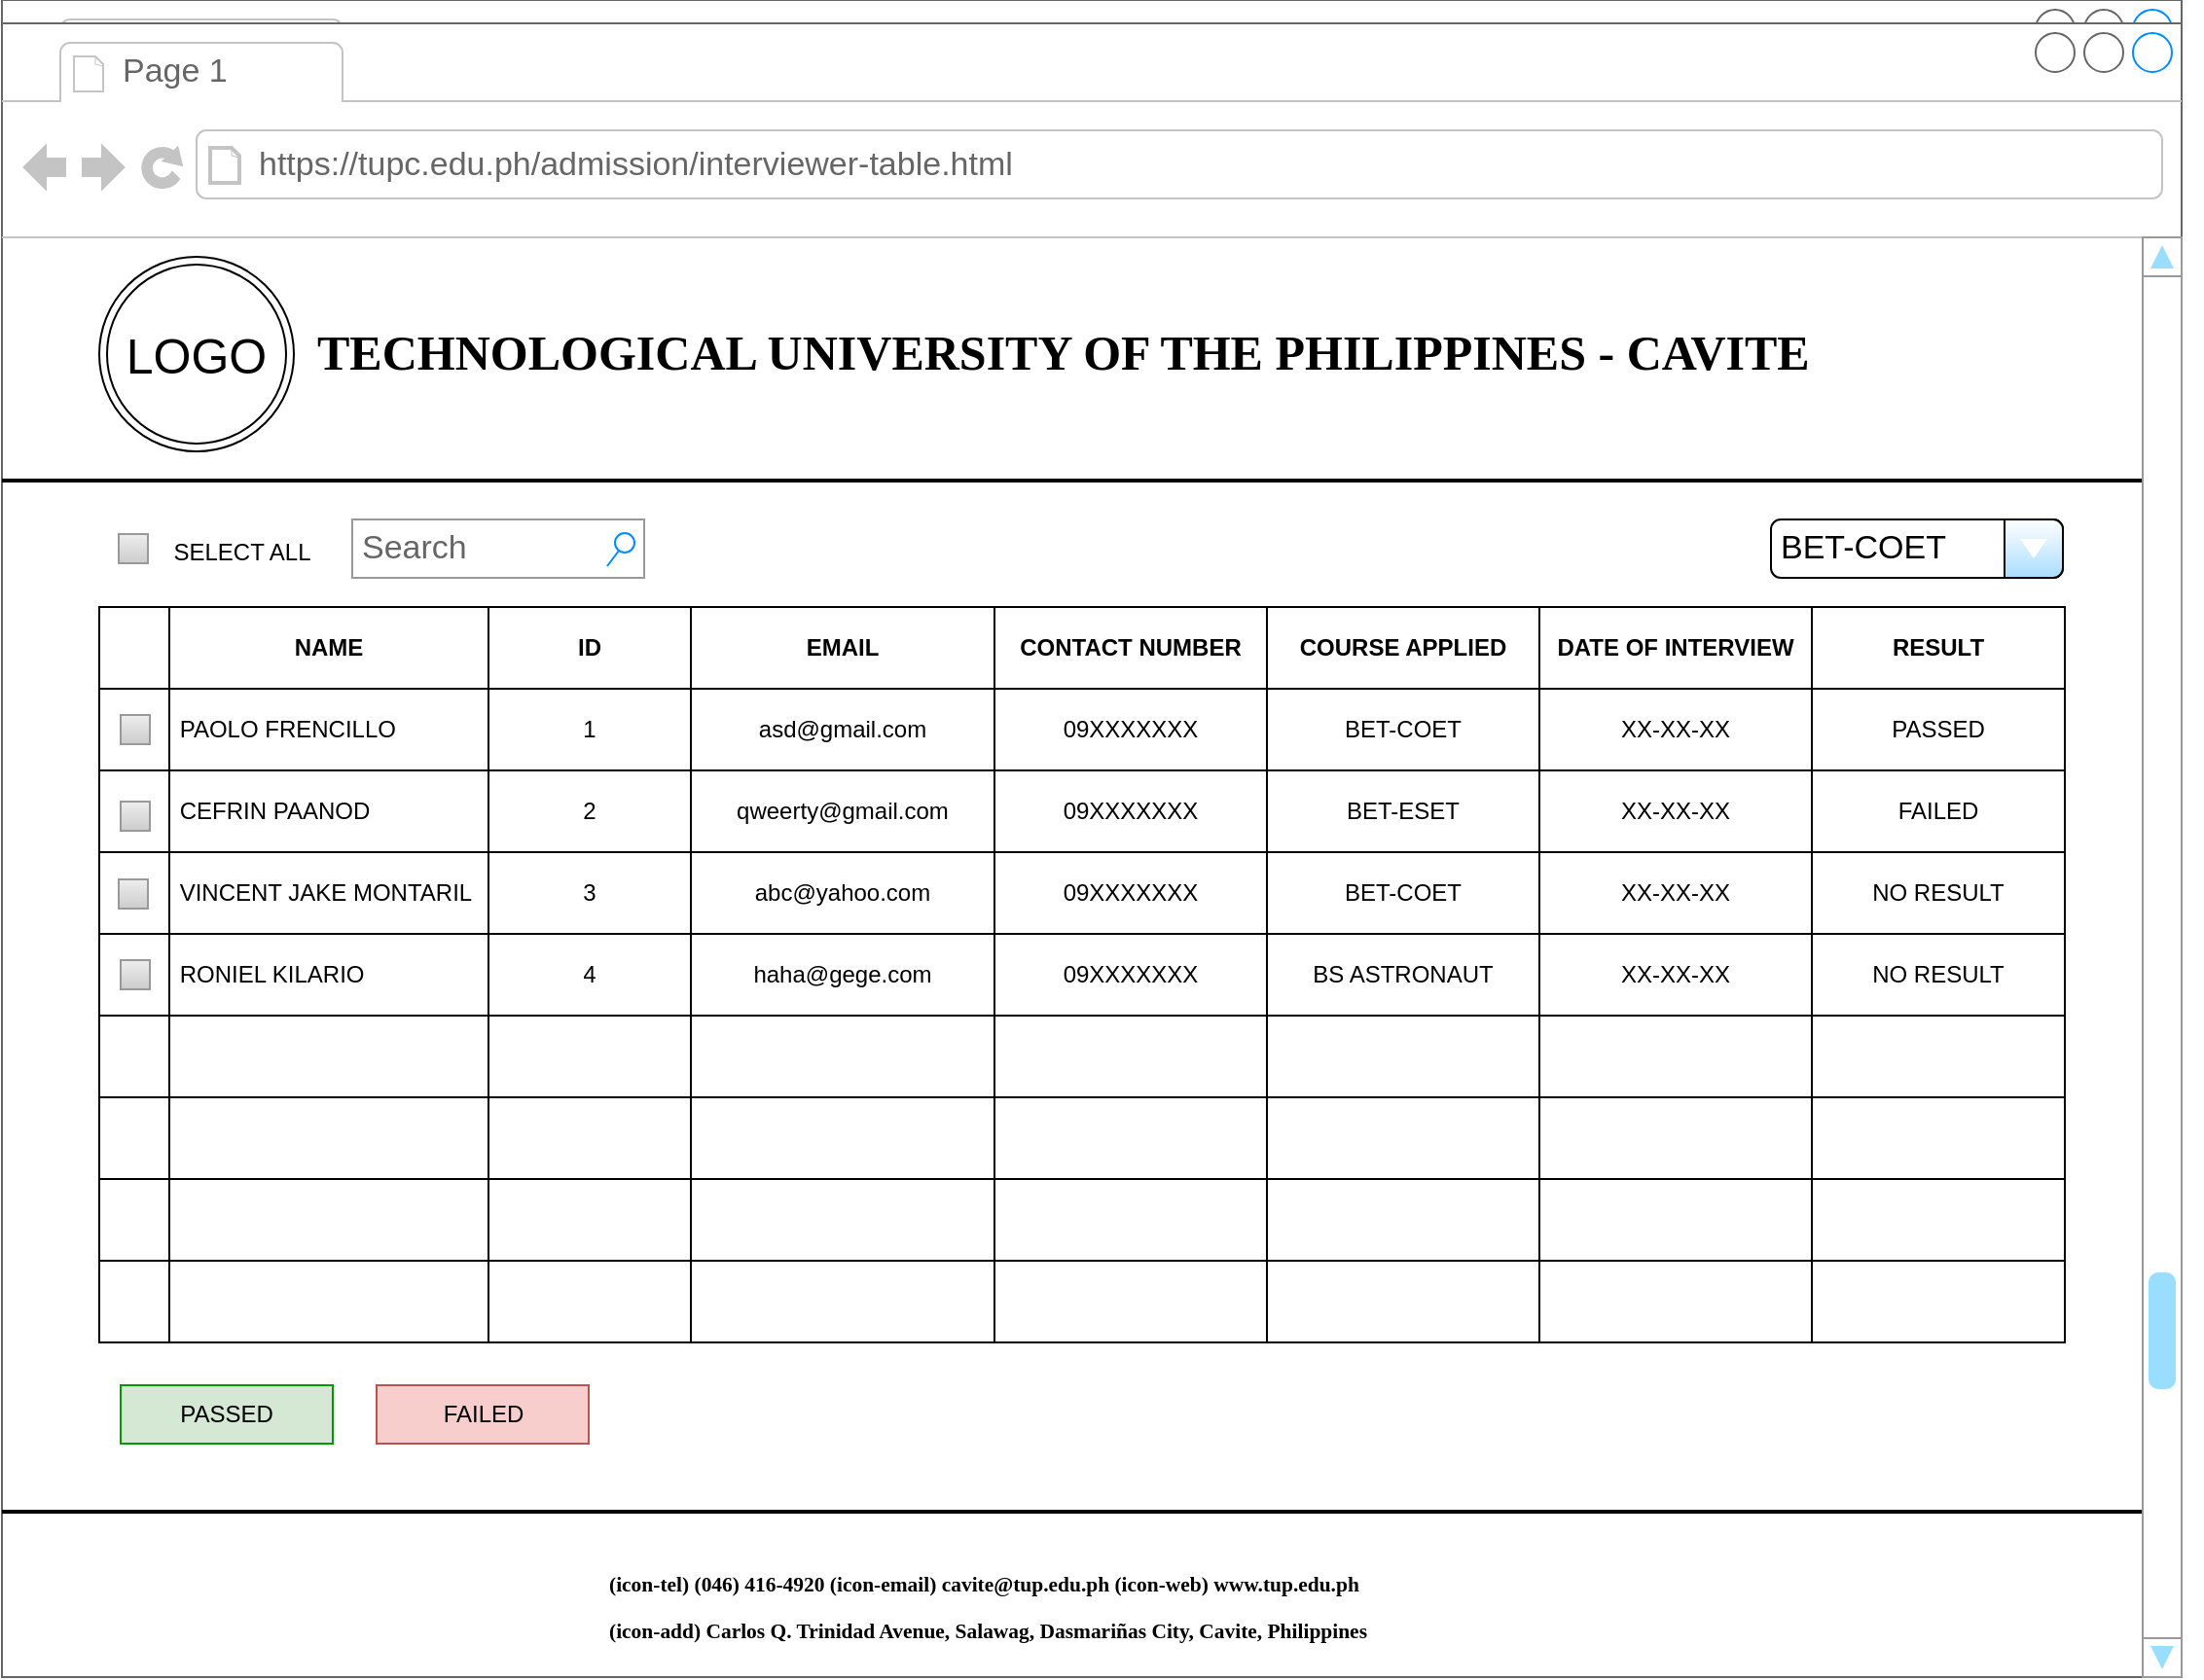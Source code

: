 <mxfile version="15.5.8" type="github">
  <diagram name="Page-1" id="03018318-947c-dd8e-b7a3-06fadd420f32">
    <mxGraphModel dx="2202" dy="582" grid="1" gridSize="10" guides="1" tooltips="1" connect="1" arrows="1" fold="1" page="1" pageScale="1" pageWidth="1100" pageHeight="850" background="none" math="0" shadow="0">
      <root>
        <mxCell id="0" />
        <mxCell id="1" parent="0" />
        <mxCell id="jKOx8MgDiJnZx1pA27ru-1" value="" style="strokeWidth=1;shadow=0;dashed=0;align=center;html=1;shape=mxgraph.mockup.containers.browserWindow;rSize=0;strokeColor=none;strokeColor2=#008cff;strokeColor3=#c4c4c4;mainText=,;recursiveResize=0;fontSize=25;fillColor=none;" parent="1" vertex="1">
          <mxGeometry width="1120" height="862" as="geometry" />
        </mxCell>
        <mxCell id="jKOx8MgDiJnZx1pA27ru-2" value="" style="line;strokeWidth=2;html=1;fontSize=25;" parent="jKOx8MgDiJnZx1pA27ru-1" vertex="1">
          <mxGeometry y="760" width="1100" height="10" as="geometry" />
        </mxCell>
        <mxCell id="jKOx8MgDiJnZx1pA27ru-3" value="Page 1" style="strokeWidth=1;shadow=0;dashed=0;align=center;html=1;shape=mxgraph.mockup.containers.anchor;fontSize=17;fontColor=#666666;align=left;" parent="jKOx8MgDiJnZx1pA27ru-1" vertex="1">
          <mxGeometry x="60" y="12" width="110" height="26" as="geometry" />
        </mxCell>
        <mxCell id="jKOx8MgDiJnZx1pA27ru-4" value="https://tupc.edu.ph/admission/applicant-register.html" style="strokeWidth=1;shadow=0;dashed=0;align=center;html=1;shape=mxgraph.mockup.containers.anchor;rSize=0;fontSize=17;fontColor=#666666;align=left;" parent="jKOx8MgDiJnZx1pA27ru-1" vertex="1">
          <mxGeometry x="130" y="60" width="250" height="26" as="geometry" />
        </mxCell>
        <mxCell id="jKOx8MgDiJnZx1pA27ru-5" value="&lt;h1&gt;&lt;b&gt;&lt;font style=&quot;font-size: 25px&quot;&gt;TECHNOLOGICAL UNIVERSITY OF THE PHILIPPINES - CAVITE&lt;/font&gt;&lt;/b&gt;&lt;/h1&gt;" style="text;html=1;points=[];align=left;verticalAlign=top;spacingTop=-4;fontSize=14;fontFamily=Verdana" parent="jKOx8MgDiJnZx1pA27ru-1" vertex="1">
          <mxGeometry x="160" y="130" width="540" height="60" as="geometry" />
        </mxCell>
        <mxCell id="jKOx8MgDiJnZx1pA27ru-6" value="LOGO" style="ellipse;shape=doubleEllipse;whiteSpace=wrap;html=1;fontSize=25;" parent="jKOx8MgDiJnZx1pA27ru-1" vertex="1">
          <mxGeometry x="50" y="120" width="100" height="100" as="geometry" />
        </mxCell>
        <mxCell id="jKOx8MgDiJnZx1pA27ru-8" value="" style="line;strokeWidth=2;html=1;fontSize=25;" parent="jKOx8MgDiJnZx1pA27ru-1" vertex="1">
          <mxGeometry y="230" width="1100" height="10" as="geometry" />
        </mxCell>
        <mxCell id="jKOx8MgDiJnZx1pA27ru-9" value="" style="verticalLabelPosition=bottom;shadow=0;dashed=0;align=center;html=1;verticalAlign=top;strokeWidth=1;shape=mxgraph.mockup.navigation.scrollBar;strokeColor=#999999;barPos=20;fillColor2=#99ddff;strokeColor2=none;direction=north;fontSize=25;" parent="jKOx8MgDiJnZx1pA27ru-1" vertex="1">
          <mxGeometry x="1100" y="110" width="30" height="740" as="geometry" />
        </mxCell>
        <mxCell id="jKOx8MgDiJnZx1pA27ru-27" value="&lt;span style=&quot;font-family: &amp;#34;euphemia&amp;#34; ; font-size: 10.72px ; font-weight: 700&quot;&gt;(icon-tel) (046) 416-4920 (icon-email) cavite@tup.edu.ph (icon-web) www.tup.edu.ph&lt;br&gt;&lt;/span&gt;&lt;span style=&quot;font-family: &amp;#34;euphemia&amp;#34; ; font-size: 10.72px ; font-weight: 700&quot;&gt;(icon-add) Carlos Q. Trinidad Avenue, Salawag, Dasmariñas City, Cavite, Philippines&lt;/span&gt;&lt;span style=&quot;font-family: &amp;#34;euphemia&amp;#34; ; font-size: 10.72px ; font-weight: 700&quot;&gt;&lt;br&gt;&lt;/span&gt;" style="rounded=0;whiteSpace=wrap;html=1;fontSize=20;strokeWidth=1;fillColor=none;align=left;verticalAlign=top;strokeColor=none;" parent="jKOx8MgDiJnZx1pA27ru-1" vertex="1">
          <mxGeometry x="310" y="780" width="480" height="60" as="geometry" />
        </mxCell>
        <mxCell id="7ib71Nidem4NqmsdStW_-4" value="" style="rounded=0;whiteSpace=wrap;html=1;" parent="jKOx8MgDiJnZx1pA27ru-1" vertex="1">
          <mxGeometry x="50" y="260" width="25" height="20" as="geometry" />
        </mxCell>
        <mxCell id="7ib71Nidem4NqmsdStW_-6" value="" style="shape=table;html=1;whiteSpace=wrap;startSize=0;container=1;collapsible=0;childLayout=tableLayout;" parent="jKOx8MgDiJnZx1pA27ru-1" vertex="1">
          <mxGeometry x="50" y="300" width="1010" height="378" as="geometry" />
        </mxCell>
        <mxCell id="7ib71Nidem4NqmsdStW_-7" value="" style="shape=partialRectangle;html=1;whiteSpace=wrap;collapsible=0;dropTarget=0;pointerEvents=0;fillColor=none;top=0;left=0;bottom=0;right=0;points=[[0,0.5],[1,0.5]];portConstraint=eastwest;" parent="7ib71Nidem4NqmsdStW_-6" vertex="1">
          <mxGeometry width="1010" height="42" as="geometry" />
        </mxCell>
        <mxCell id="7ib71Nidem4NqmsdStW_-84" style="shape=partialRectangle;html=1;whiteSpace=wrap;connectable=0;fillColor=none;top=0;left=0;bottom=0;right=0;overflow=hidden;pointerEvents=1;" parent="7ib71Nidem4NqmsdStW_-7" vertex="1">
          <mxGeometry width="36" height="42" as="geometry">
            <mxRectangle width="36" height="42" as="alternateBounds" />
          </mxGeometry>
        </mxCell>
        <mxCell id="7ib71Nidem4NqmsdStW_-8" value="&lt;b&gt;NAME&lt;/b&gt;" style="shape=partialRectangle;html=1;whiteSpace=wrap;connectable=0;fillColor=none;top=0;left=0;bottom=0;right=0;overflow=hidden;pointerEvents=1;" parent="7ib71Nidem4NqmsdStW_-7" vertex="1">
          <mxGeometry x="36" width="144" height="42" as="geometry">
            <mxRectangle width="144" height="42" as="alternateBounds" />
          </mxGeometry>
        </mxCell>
        <mxCell id="7ib71Nidem4NqmsdStW_-9" value="&lt;b&gt;ID&lt;/b&gt;" style="shape=partialRectangle;html=1;whiteSpace=wrap;connectable=0;fillColor=none;top=0;left=0;bottom=0;right=0;overflow=hidden;pointerEvents=1;" parent="7ib71Nidem4NqmsdStW_-7" vertex="1">
          <mxGeometry x="180" width="124" height="42" as="geometry">
            <mxRectangle width="124" height="42" as="alternateBounds" />
          </mxGeometry>
        </mxCell>
        <mxCell id="7ib71Nidem4NqmsdStW_-10" value="&lt;b&gt;EMAIL&lt;/b&gt;" style="shape=partialRectangle;html=1;whiteSpace=wrap;connectable=0;fillColor=none;top=0;left=0;bottom=0;right=0;overflow=hidden;pointerEvents=1;" parent="7ib71Nidem4NqmsdStW_-7" vertex="1">
          <mxGeometry x="304" width="134" height="42" as="geometry">
            <mxRectangle width="134" height="42" as="alternateBounds" />
          </mxGeometry>
        </mxCell>
        <mxCell id="7ib71Nidem4NqmsdStW_-19" value="&lt;b&gt;CONTACT NUMBER&lt;/b&gt;" style="shape=partialRectangle;html=1;whiteSpace=wrap;connectable=0;fillColor=none;top=0;left=0;bottom=0;right=0;overflow=hidden;pointerEvents=1;" parent="7ib71Nidem4NqmsdStW_-7" vertex="1">
          <mxGeometry x="438" width="142" height="42" as="geometry">
            <mxRectangle width="142" height="42" as="alternateBounds" />
          </mxGeometry>
        </mxCell>
        <mxCell id="7ib71Nidem4NqmsdStW_-22" value="&lt;b&gt;COURSE APPLIED&lt;/b&gt;" style="shape=partialRectangle;html=1;whiteSpace=wrap;connectable=0;fillColor=none;top=0;left=0;bottom=0;right=0;overflow=hidden;pointerEvents=1;" parent="7ib71Nidem4NqmsdStW_-7" vertex="1">
          <mxGeometry x="580" width="143" height="42" as="geometry">
            <mxRectangle width="143" height="42" as="alternateBounds" />
          </mxGeometry>
        </mxCell>
        <mxCell id="7ib71Nidem4NqmsdStW_-25" value="&lt;b&gt;DATE OF INTERVIEW&lt;/b&gt;" style="shape=partialRectangle;html=1;whiteSpace=wrap;connectable=0;fillColor=none;top=0;left=0;bottom=0;right=0;overflow=hidden;pointerEvents=1;" parent="7ib71Nidem4NqmsdStW_-7" vertex="1">
          <mxGeometry x="723" width="143" height="42" as="geometry">
            <mxRectangle width="143" height="42" as="alternateBounds" />
          </mxGeometry>
        </mxCell>
        <mxCell id="7ib71Nidem4NqmsdStW_-28" value="&lt;b&gt;RESULT&lt;/b&gt;" style="shape=partialRectangle;html=1;whiteSpace=wrap;connectable=0;fillColor=none;top=0;left=0;bottom=0;right=0;overflow=hidden;pointerEvents=1;" parent="7ib71Nidem4NqmsdStW_-7" vertex="1">
          <mxGeometry x="866" width="144" height="42" as="geometry">
            <mxRectangle width="144" height="42" as="alternateBounds" />
          </mxGeometry>
        </mxCell>
        <mxCell id="7ib71Nidem4NqmsdStW_-11" value="" style="shape=partialRectangle;html=1;whiteSpace=wrap;collapsible=0;dropTarget=0;pointerEvents=0;fillColor=none;top=0;left=0;bottom=0;right=0;points=[[0,0.5],[1,0.5]];portConstraint=eastwest;" parent="7ib71Nidem4NqmsdStW_-6" vertex="1">
          <mxGeometry y="42" width="1010" height="42" as="geometry" />
        </mxCell>
        <mxCell id="7ib71Nidem4NqmsdStW_-85" style="shape=partialRectangle;html=1;whiteSpace=wrap;connectable=0;fillColor=none;top=0;left=0;bottom=0;right=0;overflow=hidden;pointerEvents=1;align=left;" parent="7ib71Nidem4NqmsdStW_-11" vertex="1">
          <mxGeometry width="36" height="42" as="geometry">
            <mxRectangle width="36" height="42" as="alternateBounds" />
          </mxGeometry>
        </mxCell>
        <mxCell id="7ib71Nidem4NqmsdStW_-12" value="&amp;nbsp;PAOLO FRENCILLO" style="shape=partialRectangle;html=1;whiteSpace=wrap;connectable=0;fillColor=none;top=0;left=0;bottom=0;right=0;overflow=hidden;pointerEvents=1;align=left;" parent="7ib71Nidem4NqmsdStW_-11" vertex="1">
          <mxGeometry x="36" width="144" height="42" as="geometry">
            <mxRectangle width="144" height="42" as="alternateBounds" />
          </mxGeometry>
        </mxCell>
        <mxCell id="7ib71Nidem4NqmsdStW_-13" value="1" style="shape=partialRectangle;html=1;whiteSpace=wrap;connectable=0;fillColor=none;top=0;left=0;bottom=0;right=0;overflow=hidden;pointerEvents=1;" parent="7ib71Nidem4NqmsdStW_-11" vertex="1">
          <mxGeometry x="180" width="124" height="42" as="geometry">
            <mxRectangle width="124" height="42" as="alternateBounds" />
          </mxGeometry>
        </mxCell>
        <mxCell id="7ib71Nidem4NqmsdStW_-14" value="asd@gmail.com" style="shape=partialRectangle;html=1;whiteSpace=wrap;connectable=0;fillColor=none;top=0;left=0;bottom=0;right=0;overflow=hidden;pointerEvents=1;" parent="7ib71Nidem4NqmsdStW_-11" vertex="1">
          <mxGeometry x="304" width="134" height="42" as="geometry">
            <mxRectangle width="134" height="42" as="alternateBounds" />
          </mxGeometry>
        </mxCell>
        <mxCell id="7ib71Nidem4NqmsdStW_-20" value="09XXXXXXX" style="shape=partialRectangle;html=1;whiteSpace=wrap;connectable=0;fillColor=none;top=0;left=0;bottom=0;right=0;overflow=hidden;pointerEvents=1;" parent="7ib71Nidem4NqmsdStW_-11" vertex="1">
          <mxGeometry x="438" width="142" height="42" as="geometry">
            <mxRectangle width="142" height="42" as="alternateBounds" />
          </mxGeometry>
        </mxCell>
        <mxCell id="7ib71Nidem4NqmsdStW_-23" value="BET-COET" style="shape=partialRectangle;html=1;whiteSpace=wrap;connectable=0;fillColor=none;top=0;left=0;bottom=0;right=0;overflow=hidden;pointerEvents=1;" parent="7ib71Nidem4NqmsdStW_-11" vertex="1">
          <mxGeometry x="580" width="143" height="42" as="geometry">
            <mxRectangle width="143" height="42" as="alternateBounds" />
          </mxGeometry>
        </mxCell>
        <mxCell id="7ib71Nidem4NqmsdStW_-26" value="XX-XX-XX" style="shape=partialRectangle;html=1;whiteSpace=wrap;connectable=0;fillColor=none;top=0;left=0;bottom=0;right=0;overflow=hidden;pointerEvents=1;" parent="7ib71Nidem4NqmsdStW_-11" vertex="1">
          <mxGeometry x="723" width="143" height="42" as="geometry">
            <mxRectangle width="143" height="42" as="alternateBounds" />
          </mxGeometry>
        </mxCell>
        <mxCell id="7ib71Nidem4NqmsdStW_-29" value="PASSED" style="shape=partialRectangle;html=1;whiteSpace=wrap;connectable=0;fillColor=none;top=0;left=0;bottom=0;right=0;overflow=hidden;pointerEvents=1;" parent="7ib71Nidem4NqmsdStW_-11" vertex="1">
          <mxGeometry x="866" width="144" height="42" as="geometry">
            <mxRectangle width="144" height="42" as="alternateBounds" />
          </mxGeometry>
        </mxCell>
        <mxCell id="7ib71Nidem4NqmsdStW_-15" value="" style="shape=partialRectangle;html=1;whiteSpace=wrap;collapsible=0;dropTarget=0;pointerEvents=0;fillColor=none;top=0;left=0;bottom=0;right=0;points=[[0,0.5],[1,0.5]];portConstraint=eastwest;" parent="7ib71Nidem4NqmsdStW_-6" vertex="1">
          <mxGeometry y="84" width="1010" height="42" as="geometry" />
        </mxCell>
        <mxCell id="7ib71Nidem4NqmsdStW_-86" style="shape=partialRectangle;html=1;whiteSpace=wrap;connectable=0;fillColor=none;top=0;left=0;bottom=0;right=0;overflow=hidden;pointerEvents=1;align=left;" parent="7ib71Nidem4NqmsdStW_-15" vertex="1">
          <mxGeometry width="36" height="42" as="geometry">
            <mxRectangle width="36" height="42" as="alternateBounds" />
          </mxGeometry>
        </mxCell>
        <mxCell id="7ib71Nidem4NqmsdStW_-16" value="&amp;nbsp;CEFRIN PAANOD" style="shape=partialRectangle;html=1;whiteSpace=wrap;connectable=0;fillColor=none;top=0;left=0;bottom=0;right=0;overflow=hidden;pointerEvents=1;align=left;" parent="7ib71Nidem4NqmsdStW_-15" vertex="1">
          <mxGeometry x="36" width="144" height="42" as="geometry">
            <mxRectangle width="144" height="42" as="alternateBounds" />
          </mxGeometry>
        </mxCell>
        <mxCell id="7ib71Nidem4NqmsdStW_-17" value="2" style="shape=partialRectangle;html=1;whiteSpace=wrap;connectable=0;fillColor=none;top=0;left=0;bottom=0;right=0;overflow=hidden;pointerEvents=1;" parent="7ib71Nidem4NqmsdStW_-15" vertex="1">
          <mxGeometry x="180" width="124" height="42" as="geometry">
            <mxRectangle width="124" height="42" as="alternateBounds" />
          </mxGeometry>
        </mxCell>
        <mxCell id="7ib71Nidem4NqmsdStW_-18" value="qweerty@gmail.com" style="shape=partialRectangle;html=1;whiteSpace=wrap;connectable=0;fillColor=none;top=0;left=0;bottom=0;right=0;overflow=hidden;pointerEvents=1;" parent="7ib71Nidem4NqmsdStW_-15" vertex="1">
          <mxGeometry x="304" width="134" height="42" as="geometry">
            <mxRectangle width="134" height="42" as="alternateBounds" />
          </mxGeometry>
        </mxCell>
        <mxCell id="7ib71Nidem4NqmsdStW_-21" value="09XXXXXXX" style="shape=partialRectangle;html=1;whiteSpace=wrap;connectable=0;fillColor=none;top=0;left=0;bottom=0;right=0;overflow=hidden;pointerEvents=1;" parent="7ib71Nidem4NqmsdStW_-15" vertex="1">
          <mxGeometry x="438" width="142" height="42" as="geometry">
            <mxRectangle width="142" height="42" as="alternateBounds" />
          </mxGeometry>
        </mxCell>
        <mxCell id="7ib71Nidem4NqmsdStW_-24" value="BET-ESET" style="shape=partialRectangle;html=1;whiteSpace=wrap;connectable=0;fillColor=none;top=0;left=0;bottom=0;right=0;overflow=hidden;pointerEvents=1;" parent="7ib71Nidem4NqmsdStW_-15" vertex="1">
          <mxGeometry x="580" width="143" height="42" as="geometry">
            <mxRectangle width="143" height="42" as="alternateBounds" />
          </mxGeometry>
        </mxCell>
        <mxCell id="7ib71Nidem4NqmsdStW_-27" value="XX-XX-XX" style="shape=partialRectangle;html=1;whiteSpace=wrap;connectable=0;fillColor=none;top=0;left=0;bottom=0;right=0;overflow=hidden;pointerEvents=1;" parent="7ib71Nidem4NqmsdStW_-15" vertex="1">
          <mxGeometry x="723" width="143" height="42" as="geometry">
            <mxRectangle width="143" height="42" as="alternateBounds" />
          </mxGeometry>
        </mxCell>
        <mxCell id="7ib71Nidem4NqmsdStW_-30" value="FAILED" style="shape=partialRectangle;html=1;whiteSpace=wrap;connectable=0;fillColor=none;top=0;left=0;bottom=0;right=0;overflow=hidden;pointerEvents=1;" parent="7ib71Nidem4NqmsdStW_-15" vertex="1">
          <mxGeometry x="866" width="144" height="42" as="geometry">
            <mxRectangle width="144" height="42" as="alternateBounds" />
          </mxGeometry>
        </mxCell>
        <mxCell id="7ib71Nidem4NqmsdStW_-31" style="shape=partialRectangle;html=1;whiteSpace=wrap;collapsible=0;dropTarget=0;pointerEvents=0;fillColor=none;top=0;left=0;bottom=0;right=0;points=[[0,0.5],[1,0.5]];portConstraint=eastwest;" parent="7ib71Nidem4NqmsdStW_-6" vertex="1">
          <mxGeometry y="126" width="1010" height="42" as="geometry" />
        </mxCell>
        <mxCell id="7ib71Nidem4NqmsdStW_-87" style="shape=partialRectangle;html=1;whiteSpace=wrap;connectable=0;fillColor=none;top=0;left=0;bottom=0;right=0;overflow=hidden;pointerEvents=1;align=left;" parent="7ib71Nidem4NqmsdStW_-31" vertex="1">
          <mxGeometry width="36" height="42" as="geometry">
            <mxRectangle width="36" height="42" as="alternateBounds" />
          </mxGeometry>
        </mxCell>
        <mxCell id="7ib71Nidem4NqmsdStW_-32" value="&amp;nbsp;VINCENT JAKE MONTARIL" style="shape=partialRectangle;html=1;whiteSpace=wrap;connectable=0;fillColor=none;top=0;left=0;bottom=0;right=0;overflow=hidden;pointerEvents=1;align=left;" parent="7ib71Nidem4NqmsdStW_-31" vertex="1">
          <mxGeometry x="36" width="144" height="42" as="geometry">
            <mxRectangle width="144" height="42" as="alternateBounds" />
          </mxGeometry>
        </mxCell>
        <mxCell id="7ib71Nidem4NqmsdStW_-33" value="3" style="shape=partialRectangle;html=1;whiteSpace=wrap;connectable=0;fillColor=none;top=0;left=0;bottom=0;right=0;overflow=hidden;pointerEvents=1;" parent="7ib71Nidem4NqmsdStW_-31" vertex="1">
          <mxGeometry x="180" width="124" height="42" as="geometry">
            <mxRectangle width="124" height="42" as="alternateBounds" />
          </mxGeometry>
        </mxCell>
        <mxCell id="7ib71Nidem4NqmsdStW_-34" value="abc@yahoo.com" style="shape=partialRectangle;html=1;whiteSpace=wrap;connectable=0;fillColor=none;top=0;left=0;bottom=0;right=0;overflow=hidden;pointerEvents=1;" parent="7ib71Nidem4NqmsdStW_-31" vertex="1">
          <mxGeometry x="304" width="134" height="42" as="geometry">
            <mxRectangle width="134" height="42" as="alternateBounds" />
          </mxGeometry>
        </mxCell>
        <mxCell id="7ib71Nidem4NqmsdStW_-35" value="09XXXXXXX" style="shape=partialRectangle;html=1;whiteSpace=wrap;connectable=0;fillColor=none;top=0;left=0;bottom=0;right=0;overflow=hidden;pointerEvents=1;" parent="7ib71Nidem4NqmsdStW_-31" vertex="1">
          <mxGeometry x="438" width="142" height="42" as="geometry">
            <mxRectangle width="142" height="42" as="alternateBounds" />
          </mxGeometry>
        </mxCell>
        <mxCell id="7ib71Nidem4NqmsdStW_-36" value="BET-COET" style="shape=partialRectangle;html=1;whiteSpace=wrap;connectable=0;fillColor=none;top=0;left=0;bottom=0;right=0;overflow=hidden;pointerEvents=1;" parent="7ib71Nidem4NqmsdStW_-31" vertex="1">
          <mxGeometry x="580" width="143" height="42" as="geometry">
            <mxRectangle width="143" height="42" as="alternateBounds" />
          </mxGeometry>
        </mxCell>
        <mxCell id="7ib71Nidem4NqmsdStW_-37" value="&lt;span&gt;XX-XX-XX&lt;/span&gt;" style="shape=partialRectangle;html=1;whiteSpace=wrap;connectable=0;fillColor=none;top=0;left=0;bottom=0;right=0;overflow=hidden;pointerEvents=1;" parent="7ib71Nidem4NqmsdStW_-31" vertex="1">
          <mxGeometry x="723" width="143" height="42" as="geometry">
            <mxRectangle width="143" height="42" as="alternateBounds" />
          </mxGeometry>
        </mxCell>
        <mxCell id="7ib71Nidem4NqmsdStW_-38" value="NO RESULT" style="shape=partialRectangle;html=1;whiteSpace=wrap;connectable=0;fillColor=none;top=0;left=0;bottom=0;right=0;overflow=hidden;pointerEvents=1;" parent="7ib71Nidem4NqmsdStW_-31" vertex="1">
          <mxGeometry x="866" width="144" height="42" as="geometry">
            <mxRectangle width="144" height="42" as="alternateBounds" />
          </mxGeometry>
        </mxCell>
        <mxCell id="7ib71Nidem4NqmsdStW_-39" style="shape=partialRectangle;html=1;whiteSpace=wrap;collapsible=0;dropTarget=0;pointerEvents=0;fillColor=none;top=0;left=0;bottom=0;right=0;points=[[0,0.5],[1,0.5]];portConstraint=eastwest;" parent="7ib71Nidem4NqmsdStW_-6" vertex="1">
          <mxGeometry y="168" width="1010" height="42" as="geometry" />
        </mxCell>
        <mxCell id="7ib71Nidem4NqmsdStW_-88" style="shape=partialRectangle;html=1;whiteSpace=wrap;connectable=0;fillColor=none;top=0;left=0;bottom=0;right=0;overflow=hidden;pointerEvents=1;" parent="7ib71Nidem4NqmsdStW_-39" vertex="1">
          <mxGeometry width="36" height="42" as="geometry">
            <mxRectangle width="36" height="42" as="alternateBounds" />
          </mxGeometry>
        </mxCell>
        <mxCell id="7ib71Nidem4NqmsdStW_-40" style="shape=partialRectangle;html=1;whiteSpace=wrap;connectable=0;fillColor=none;top=0;left=0;bottom=0;right=0;overflow=hidden;pointerEvents=1;" parent="7ib71Nidem4NqmsdStW_-39" vertex="1">
          <mxGeometry x="36" width="144" height="42" as="geometry">
            <mxRectangle width="144" height="42" as="alternateBounds" />
          </mxGeometry>
        </mxCell>
        <mxCell id="7ib71Nidem4NqmsdStW_-41" style="shape=partialRectangle;html=1;whiteSpace=wrap;connectable=0;fillColor=none;top=0;left=0;bottom=0;right=0;overflow=hidden;pointerEvents=1;" parent="7ib71Nidem4NqmsdStW_-39" vertex="1">
          <mxGeometry x="180" width="124" height="42" as="geometry">
            <mxRectangle width="124" height="42" as="alternateBounds" />
          </mxGeometry>
        </mxCell>
        <mxCell id="7ib71Nidem4NqmsdStW_-42" style="shape=partialRectangle;html=1;whiteSpace=wrap;connectable=0;fillColor=none;top=0;left=0;bottom=0;right=0;overflow=hidden;pointerEvents=1;" parent="7ib71Nidem4NqmsdStW_-39" vertex="1">
          <mxGeometry x="304" width="134" height="42" as="geometry">
            <mxRectangle width="134" height="42" as="alternateBounds" />
          </mxGeometry>
        </mxCell>
        <mxCell id="7ib71Nidem4NqmsdStW_-43" style="shape=partialRectangle;html=1;whiteSpace=wrap;connectable=0;fillColor=none;top=0;left=0;bottom=0;right=0;overflow=hidden;pointerEvents=1;" parent="7ib71Nidem4NqmsdStW_-39" vertex="1">
          <mxGeometry x="438" width="142" height="42" as="geometry">
            <mxRectangle width="142" height="42" as="alternateBounds" />
          </mxGeometry>
        </mxCell>
        <mxCell id="7ib71Nidem4NqmsdStW_-44" style="shape=partialRectangle;html=1;whiteSpace=wrap;connectable=0;fillColor=none;top=0;left=0;bottom=0;right=0;overflow=hidden;pointerEvents=1;" parent="7ib71Nidem4NqmsdStW_-39" vertex="1">
          <mxGeometry x="580" width="143" height="42" as="geometry">
            <mxRectangle width="143" height="42" as="alternateBounds" />
          </mxGeometry>
        </mxCell>
        <mxCell id="7ib71Nidem4NqmsdStW_-45" style="shape=partialRectangle;html=1;whiteSpace=wrap;connectable=0;fillColor=none;top=0;left=0;bottom=0;right=0;overflow=hidden;pointerEvents=1;" parent="7ib71Nidem4NqmsdStW_-39" vertex="1">
          <mxGeometry x="723" width="143" height="42" as="geometry">
            <mxRectangle width="143" height="42" as="alternateBounds" />
          </mxGeometry>
        </mxCell>
        <mxCell id="7ib71Nidem4NqmsdStW_-46" style="shape=partialRectangle;html=1;whiteSpace=wrap;connectable=0;fillColor=none;top=0;left=0;bottom=0;right=0;overflow=hidden;pointerEvents=1;" parent="7ib71Nidem4NqmsdStW_-39" vertex="1">
          <mxGeometry x="866" width="144" height="42" as="geometry">
            <mxRectangle width="144" height="42" as="alternateBounds" />
          </mxGeometry>
        </mxCell>
        <mxCell id="7ib71Nidem4NqmsdStW_-47" style="shape=partialRectangle;html=1;whiteSpace=wrap;collapsible=0;dropTarget=0;pointerEvents=0;fillColor=none;top=0;left=0;bottom=0;right=0;points=[[0,0.5],[1,0.5]];portConstraint=eastwest;" parent="7ib71Nidem4NqmsdStW_-6" vertex="1">
          <mxGeometry y="210" width="1010" height="42" as="geometry" />
        </mxCell>
        <mxCell id="7ib71Nidem4NqmsdStW_-89" style="shape=partialRectangle;html=1;whiteSpace=wrap;connectable=0;fillColor=none;top=0;left=0;bottom=0;right=0;overflow=hidden;pointerEvents=1;" parent="7ib71Nidem4NqmsdStW_-47" vertex="1">
          <mxGeometry width="36" height="42" as="geometry">
            <mxRectangle width="36" height="42" as="alternateBounds" />
          </mxGeometry>
        </mxCell>
        <mxCell id="7ib71Nidem4NqmsdStW_-48" style="shape=partialRectangle;html=1;whiteSpace=wrap;connectable=0;fillColor=none;top=0;left=0;bottom=0;right=0;overflow=hidden;pointerEvents=1;" parent="7ib71Nidem4NqmsdStW_-47" vertex="1">
          <mxGeometry x="36" width="144" height="42" as="geometry">
            <mxRectangle width="144" height="42" as="alternateBounds" />
          </mxGeometry>
        </mxCell>
        <mxCell id="7ib71Nidem4NqmsdStW_-49" style="shape=partialRectangle;html=1;whiteSpace=wrap;connectable=0;fillColor=none;top=0;left=0;bottom=0;right=0;overflow=hidden;pointerEvents=1;" parent="7ib71Nidem4NqmsdStW_-47" vertex="1">
          <mxGeometry x="180" width="124" height="42" as="geometry">
            <mxRectangle width="124" height="42" as="alternateBounds" />
          </mxGeometry>
        </mxCell>
        <mxCell id="7ib71Nidem4NqmsdStW_-50" style="shape=partialRectangle;html=1;whiteSpace=wrap;connectable=0;fillColor=none;top=0;left=0;bottom=0;right=0;overflow=hidden;pointerEvents=1;" parent="7ib71Nidem4NqmsdStW_-47" vertex="1">
          <mxGeometry x="304" width="134" height="42" as="geometry">
            <mxRectangle width="134" height="42" as="alternateBounds" />
          </mxGeometry>
        </mxCell>
        <mxCell id="7ib71Nidem4NqmsdStW_-51" style="shape=partialRectangle;html=1;whiteSpace=wrap;connectable=0;fillColor=none;top=0;left=0;bottom=0;right=0;overflow=hidden;pointerEvents=1;" parent="7ib71Nidem4NqmsdStW_-47" vertex="1">
          <mxGeometry x="438" width="142" height="42" as="geometry">
            <mxRectangle width="142" height="42" as="alternateBounds" />
          </mxGeometry>
        </mxCell>
        <mxCell id="7ib71Nidem4NqmsdStW_-52" style="shape=partialRectangle;html=1;whiteSpace=wrap;connectable=0;fillColor=none;top=0;left=0;bottom=0;right=0;overflow=hidden;pointerEvents=1;" parent="7ib71Nidem4NqmsdStW_-47" vertex="1">
          <mxGeometry x="580" width="143" height="42" as="geometry">
            <mxRectangle width="143" height="42" as="alternateBounds" />
          </mxGeometry>
        </mxCell>
        <mxCell id="7ib71Nidem4NqmsdStW_-53" style="shape=partialRectangle;html=1;whiteSpace=wrap;connectable=0;fillColor=none;top=0;left=0;bottom=0;right=0;overflow=hidden;pointerEvents=1;" parent="7ib71Nidem4NqmsdStW_-47" vertex="1">
          <mxGeometry x="723" width="143" height="42" as="geometry">
            <mxRectangle width="143" height="42" as="alternateBounds" />
          </mxGeometry>
        </mxCell>
        <mxCell id="7ib71Nidem4NqmsdStW_-54" style="shape=partialRectangle;html=1;whiteSpace=wrap;connectable=0;fillColor=none;top=0;left=0;bottom=0;right=0;overflow=hidden;pointerEvents=1;" parent="7ib71Nidem4NqmsdStW_-47" vertex="1">
          <mxGeometry x="866" width="144" height="42" as="geometry">
            <mxRectangle width="144" height="42" as="alternateBounds" />
          </mxGeometry>
        </mxCell>
        <mxCell id="7ib71Nidem4NqmsdStW_-55" style="shape=partialRectangle;html=1;whiteSpace=wrap;collapsible=0;dropTarget=0;pointerEvents=0;fillColor=none;top=0;left=0;bottom=0;right=0;points=[[0,0.5],[1,0.5]];portConstraint=eastwest;" parent="7ib71Nidem4NqmsdStW_-6" vertex="1">
          <mxGeometry y="252" width="1010" height="42" as="geometry" />
        </mxCell>
        <mxCell id="7ib71Nidem4NqmsdStW_-90" style="shape=partialRectangle;html=1;whiteSpace=wrap;connectable=0;fillColor=none;top=0;left=0;bottom=0;right=0;overflow=hidden;pointerEvents=1;" parent="7ib71Nidem4NqmsdStW_-55" vertex="1">
          <mxGeometry width="36" height="42" as="geometry">
            <mxRectangle width="36" height="42" as="alternateBounds" />
          </mxGeometry>
        </mxCell>
        <mxCell id="7ib71Nidem4NqmsdStW_-56" style="shape=partialRectangle;html=1;whiteSpace=wrap;connectable=0;fillColor=none;top=0;left=0;bottom=0;right=0;overflow=hidden;pointerEvents=1;" parent="7ib71Nidem4NqmsdStW_-55" vertex="1">
          <mxGeometry x="36" width="144" height="42" as="geometry">
            <mxRectangle width="144" height="42" as="alternateBounds" />
          </mxGeometry>
        </mxCell>
        <mxCell id="7ib71Nidem4NqmsdStW_-57" style="shape=partialRectangle;html=1;whiteSpace=wrap;connectable=0;fillColor=none;top=0;left=0;bottom=0;right=0;overflow=hidden;pointerEvents=1;" parent="7ib71Nidem4NqmsdStW_-55" vertex="1">
          <mxGeometry x="180" width="124" height="42" as="geometry">
            <mxRectangle width="124" height="42" as="alternateBounds" />
          </mxGeometry>
        </mxCell>
        <mxCell id="7ib71Nidem4NqmsdStW_-58" style="shape=partialRectangle;html=1;whiteSpace=wrap;connectable=0;fillColor=none;top=0;left=0;bottom=0;right=0;overflow=hidden;pointerEvents=1;" parent="7ib71Nidem4NqmsdStW_-55" vertex="1">
          <mxGeometry x="304" width="134" height="42" as="geometry">
            <mxRectangle width="134" height="42" as="alternateBounds" />
          </mxGeometry>
        </mxCell>
        <mxCell id="7ib71Nidem4NqmsdStW_-59" style="shape=partialRectangle;html=1;whiteSpace=wrap;connectable=0;fillColor=none;top=0;left=0;bottom=0;right=0;overflow=hidden;pointerEvents=1;" parent="7ib71Nidem4NqmsdStW_-55" vertex="1">
          <mxGeometry x="438" width="142" height="42" as="geometry">
            <mxRectangle width="142" height="42" as="alternateBounds" />
          </mxGeometry>
        </mxCell>
        <mxCell id="7ib71Nidem4NqmsdStW_-60" style="shape=partialRectangle;html=1;whiteSpace=wrap;connectable=0;fillColor=none;top=0;left=0;bottom=0;right=0;overflow=hidden;pointerEvents=1;" parent="7ib71Nidem4NqmsdStW_-55" vertex="1">
          <mxGeometry x="580" width="143" height="42" as="geometry">
            <mxRectangle width="143" height="42" as="alternateBounds" />
          </mxGeometry>
        </mxCell>
        <mxCell id="7ib71Nidem4NqmsdStW_-61" style="shape=partialRectangle;html=1;whiteSpace=wrap;connectable=0;fillColor=none;top=0;left=0;bottom=0;right=0;overflow=hidden;pointerEvents=1;" parent="7ib71Nidem4NqmsdStW_-55" vertex="1">
          <mxGeometry x="723" width="143" height="42" as="geometry">
            <mxRectangle width="143" height="42" as="alternateBounds" />
          </mxGeometry>
        </mxCell>
        <mxCell id="7ib71Nidem4NqmsdStW_-62" style="shape=partialRectangle;html=1;whiteSpace=wrap;connectable=0;fillColor=none;top=0;left=0;bottom=0;right=0;overflow=hidden;pointerEvents=1;" parent="7ib71Nidem4NqmsdStW_-55" vertex="1">
          <mxGeometry x="866" width="144" height="42" as="geometry">
            <mxRectangle width="144" height="42" as="alternateBounds" />
          </mxGeometry>
        </mxCell>
        <mxCell id="7ib71Nidem4NqmsdStW_-63" style="shape=partialRectangle;html=1;whiteSpace=wrap;collapsible=0;dropTarget=0;pointerEvents=0;fillColor=none;top=0;left=0;bottom=0;right=0;points=[[0,0.5],[1,0.5]];portConstraint=eastwest;" parent="7ib71Nidem4NqmsdStW_-6" vertex="1">
          <mxGeometry y="294" width="1010" height="42" as="geometry" />
        </mxCell>
        <mxCell id="7ib71Nidem4NqmsdStW_-91" style="shape=partialRectangle;html=1;whiteSpace=wrap;connectable=0;fillColor=none;top=0;left=0;bottom=0;right=0;overflow=hidden;pointerEvents=1;" parent="7ib71Nidem4NqmsdStW_-63" vertex="1">
          <mxGeometry width="36" height="42" as="geometry">
            <mxRectangle width="36" height="42" as="alternateBounds" />
          </mxGeometry>
        </mxCell>
        <mxCell id="7ib71Nidem4NqmsdStW_-64" style="shape=partialRectangle;html=1;whiteSpace=wrap;connectable=0;fillColor=none;top=0;left=0;bottom=0;right=0;overflow=hidden;pointerEvents=1;" parent="7ib71Nidem4NqmsdStW_-63" vertex="1">
          <mxGeometry x="36" width="144" height="42" as="geometry">
            <mxRectangle width="144" height="42" as="alternateBounds" />
          </mxGeometry>
        </mxCell>
        <mxCell id="7ib71Nidem4NqmsdStW_-65" style="shape=partialRectangle;html=1;whiteSpace=wrap;connectable=0;fillColor=none;top=0;left=0;bottom=0;right=0;overflow=hidden;pointerEvents=1;" parent="7ib71Nidem4NqmsdStW_-63" vertex="1">
          <mxGeometry x="180" width="124" height="42" as="geometry">
            <mxRectangle width="124" height="42" as="alternateBounds" />
          </mxGeometry>
        </mxCell>
        <mxCell id="7ib71Nidem4NqmsdStW_-66" style="shape=partialRectangle;html=1;whiteSpace=wrap;connectable=0;fillColor=none;top=0;left=0;bottom=0;right=0;overflow=hidden;pointerEvents=1;" parent="7ib71Nidem4NqmsdStW_-63" vertex="1">
          <mxGeometry x="304" width="134" height="42" as="geometry">
            <mxRectangle width="134" height="42" as="alternateBounds" />
          </mxGeometry>
        </mxCell>
        <mxCell id="7ib71Nidem4NqmsdStW_-67" style="shape=partialRectangle;html=1;whiteSpace=wrap;connectable=0;fillColor=none;top=0;left=0;bottom=0;right=0;overflow=hidden;pointerEvents=1;" parent="7ib71Nidem4NqmsdStW_-63" vertex="1">
          <mxGeometry x="438" width="142" height="42" as="geometry">
            <mxRectangle width="142" height="42" as="alternateBounds" />
          </mxGeometry>
        </mxCell>
        <mxCell id="7ib71Nidem4NqmsdStW_-68" style="shape=partialRectangle;html=1;whiteSpace=wrap;connectable=0;fillColor=none;top=0;left=0;bottom=0;right=0;overflow=hidden;pointerEvents=1;" parent="7ib71Nidem4NqmsdStW_-63" vertex="1">
          <mxGeometry x="580" width="143" height="42" as="geometry">
            <mxRectangle width="143" height="42" as="alternateBounds" />
          </mxGeometry>
        </mxCell>
        <mxCell id="7ib71Nidem4NqmsdStW_-69" style="shape=partialRectangle;html=1;whiteSpace=wrap;connectable=0;fillColor=none;top=0;left=0;bottom=0;right=0;overflow=hidden;pointerEvents=1;" parent="7ib71Nidem4NqmsdStW_-63" vertex="1">
          <mxGeometry x="723" width="143" height="42" as="geometry">
            <mxRectangle width="143" height="42" as="alternateBounds" />
          </mxGeometry>
        </mxCell>
        <mxCell id="7ib71Nidem4NqmsdStW_-70" style="shape=partialRectangle;html=1;whiteSpace=wrap;connectable=0;fillColor=none;top=0;left=0;bottom=0;right=0;overflow=hidden;pointerEvents=1;" parent="7ib71Nidem4NqmsdStW_-63" vertex="1">
          <mxGeometry x="866" width="144" height="42" as="geometry">
            <mxRectangle width="144" height="42" as="alternateBounds" />
          </mxGeometry>
        </mxCell>
        <mxCell id="7ib71Nidem4NqmsdStW_-71" style="shape=partialRectangle;html=1;whiteSpace=wrap;collapsible=0;dropTarget=0;pointerEvents=0;fillColor=none;top=0;left=0;bottom=0;right=0;points=[[0,0.5],[1,0.5]];portConstraint=eastwest;" parent="7ib71Nidem4NqmsdStW_-6" vertex="1">
          <mxGeometry y="336" width="1010" height="42" as="geometry" />
        </mxCell>
        <mxCell id="7ib71Nidem4NqmsdStW_-92" style="shape=partialRectangle;html=1;whiteSpace=wrap;connectable=0;fillColor=none;top=0;left=0;bottom=0;right=0;overflow=hidden;pointerEvents=1;" parent="7ib71Nidem4NqmsdStW_-71" vertex="1">
          <mxGeometry width="36" height="42" as="geometry">
            <mxRectangle width="36" height="42" as="alternateBounds" />
          </mxGeometry>
        </mxCell>
        <mxCell id="7ib71Nidem4NqmsdStW_-72" style="shape=partialRectangle;html=1;whiteSpace=wrap;connectable=0;fillColor=none;top=0;left=0;bottom=0;right=0;overflow=hidden;pointerEvents=1;" parent="7ib71Nidem4NqmsdStW_-71" vertex="1">
          <mxGeometry x="36" width="144" height="42" as="geometry">
            <mxRectangle width="144" height="42" as="alternateBounds" />
          </mxGeometry>
        </mxCell>
        <mxCell id="7ib71Nidem4NqmsdStW_-73" style="shape=partialRectangle;html=1;whiteSpace=wrap;connectable=0;fillColor=none;top=0;left=0;bottom=0;right=0;overflow=hidden;pointerEvents=1;" parent="7ib71Nidem4NqmsdStW_-71" vertex="1">
          <mxGeometry x="180" width="124" height="42" as="geometry">
            <mxRectangle width="124" height="42" as="alternateBounds" />
          </mxGeometry>
        </mxCell>
        <mxCell id="7ib71Nidem4NqmsdStW_-74" style="shape=partialRectangle;html=1;whiteSpace=wrap;connectable=0;fillColor=none;top=0;left=0;bottom=0;right=0;overflow=hidden;pointerEvents=1;" parent="7ib71Nidem4NqmsdStW_-71" vertex="1">
          <mxGeometry x="304" width="134" height="42" as="geometry">
            <mxRectangle width="134" height="42" as="alternateBounds" />
          </mxGeometry>
        </mxCell>
        <mxCell id="7ib71Nidem4NqmsdStW_-75" style="shape=partialRectangle;html=1;whiteSpace=wrap;connectable=0;fillColor=none;top=0;left=0;bottom=0;right=0;overflow=hidden;pointerEvents=1;" parent="7ib71Nidem4NqmsdStW_-71" vertex="1">
          <mxGeometry x="438" width="142" height="42" as="geometry">
            <mxRectangle width="142" height="42" as="alternateBounds" />
          </mxGeometry>
        </mxCell>
        <mxCell id="7ib71Nidem4NqmsdStW_-76" style="shape=partialRectangle;html=1;whiteSpace=wrap;connectable=0;fillColor=none;top=0;left=0;bottom=0;right=0;overflow=hidden;pointerEvents=1;" parent="7ib71Nidem4NqmsdStW_-71" vertex="1">
          <mxGeometry x="580" width="143" height="42" as="geometry">
            <mxRectangle width="143" height="42" as="alternateBounds" />
          </mxGeometry>
        </mxCell>
        <mxCell id="7ib71Nidem4NqmsdStW_-77" style="shape=partialRectangle;html=1;whiteSpace=wrap;connectable=0;fillColor=none;top=0;left=0;bottom=0;right=0;overflow=hidden;pointerEvents=1;" parent="7ib71Nidem4NqmsdStW_-71" vertex="1">
          <mxGeometry x="723" width="143" height="42" as="geometry">
            <mxRectangle width="143" height="42" as="alternateBounds" />
          </mxGeometry>
        </mxCell>
        <mxCell id="7ib71Nidem4NqmsdStW_-78" style="shape=partialRectangle;html=1;whiteSpace=wrap;connectable=0;fillColor=none;top=0;left=0;bottom=0;right=0;overflow=hidden;pointerEvents=1;" parent="7ib71Nidem4NqmsdStW_-71" vertex="1">
          <mxGeometry x="866" width="144" height="42" as="geometry">
            <mxRectangle width="144" height="42" as="alternateBounds" />
          </mxGeometry>
        </mxCell>
        <mxCell id="7ib71Nidem4NqmsdStW_-79" value="PASSED" style="rounded=0;whiteSpace=wrap;html=1;align=center;fillColor=#d5e8d4;strokeColor=#009900;" parent="jKOx8MgDiJnZx1pA27ru-1" vertex="1">
          <mxGeometry x="61" y="700" width="109" height="30" as="geometry" />
        </mxCell>
        <mxCell id="7ib71Nidem4NqmsdStW_-80" value="FAILED" style="rounded=0;whiteSpace=wrap;html=1;align=center;fillColor=#f8cecc;strokeColor=#b85450;" parent="jKOx8MgDiJnZx1pA27ru-1" vertex="1">
          <mxGeometry x="200.5" y="700" width="109" height="30" as="geometry" />
        </mxCell>
        <mxCell id="7ib71Nidem4NqmsdStW_-82" value="&lt;font style=&quot;font-size: 12px ; font-weight: normal&quot;&gt;SELECT ALL&lt;/font&gt;" style="text;html=1;strokeColor=none;fillColor=none;align=center;verticalAlign=middle;whiteSpace=wrap;rounded=0;fontSize=18;fontStyle=1" parent="jKOx8MgDiJnZx1pA27ru-1" vertex="1">
          <mxGeometry x="85.5" y="255" width="74.5" height="30" as="geometry" />
        </mxCell>
        <mxCell id="7ib71Nidem4NqmsdStW_-93" value="" style="strokeWidth=1;shadow=0;dashed=0;align=center;html=1;shape=mxgraph.mockup.forms.rrect;rSize=0;fillColor=#eeeeee;strokeColor=#999999;gradientColor=#cccccc;align=left;spacingLeft=4;fontSize=17;fontColor=#666666;labelPosition=right;" parent="jKOx8MgDiJnZx1pA27ru-1" vertex="1">
          <mxGeometry x="61" y="355.5" width="15" height="15" as="geometry" />
        </mxCell>
        <mxCell id="7ib71Nidem4NqmsdStW_-95" value="" style="strokeWidth=1;shadow=0;dashed=0;align=center;html=1;shape=mxgraph.mockup.forms.rrect;rSize=0;fillColor=#eeeeee;strokeColor=#999999;gradientColor=#cccccc;align=left;spacingLeft=4;fontSize=17;fontColor=#666666;labelPosition=right;" parent="jKOx8MgDiJnZx1pA27ru-1" vertex="1">
          <mxGeometry x="61" y="400" width="15" height="15" as="geometry" />
        </mxCell>
        <mxCell id="7ib71Nidem4NqmsdStW_-96" value="" style="strokeWidth=1;shadow=0;dashed=0;align=center;html=1;shape=mxgraph.mockup.forms.rrect;rSize=0;fillColor=#eeeeee;strokeColor=#999999;gradientColor=#cccccc;align=left;spacingLeft=4;fontSize=17;fontColor=#666666;labelPosition=right;" parent="jKOx8MgDiJnZx1pA27ru-1" vertex="1">
          <mxGeometry x="60" y="440" width="15" height="15" as="geometry" />
        </mxCell>
        <mxCell id="7ib71Nidem4NqmsdStW_-97" value="" style="strokeWidth=1;shadow=0;dashed=0;align=center;html=1;shape=mxgraph.mockup.forms.rrect;rSize=0;fillColor=#eeeeee;strokeColor=#999999;gradientColor=#cccccc;align=left;spacingLeft=4;fontSize=17;fontColor=#666666;labelPosition=right;" parent="jKOx8MgDiJnZx1pA27ru-1" vertex="1">
          <mxGeometry x="61" y="481.5" width="15" height="15" as="geometry" />
        </mxCell>
        <mxCell id="7ib71Nidem4NqmsdStW_-98" value="" style="strokeWidth=1;shadow=0;dashed=0;align=center;html=1;shape=mxgraph.mockup.forms.rrect;rSize=0;fillColor=#eeeeee;strokeColor=#999999;gradientColor=#cccccc;align=left;spacingLeft=4;fontSize=17;fontColor=#666666;labelPosition=right;" parent="jKOx8MgDiJnZx1pA27ru-1" vertex="1">
          <mxGeometry x="61" y="520" width="15" height="15" as="geometry" />
        </mxCell>
        <mxCell id="7ib71Nidem4NqmsdStW_-99" value="" style="strokeWidth=1;shadow=0;dashed=0;align=center;html=1;shape=mxgraph.mockup.forms.rrect;rSize=0;fillColor=#eeeeee;strokeColor=#999999;gradientColor=#cccccc;align=left;spacingLeft=4;fontSize=17;fontColor=#666666;labelPosition=right;" parent="jKOx8MgDiJnZx1pA27ru-1" vertex="1">
          <mxGeometry x="61" y="570" width="15" height="15" as="geometry" />
        </mxCell>
        <mxCell id="7ib71Nidem4NqmsdStW_-101" value="" style="strokeWidth=1;shadow=0;dashed=0;align=center;html=1;shape=mxgraph.mockup.containers.browserWindow;rSize=0;strokeColor=none;strokeColor2=#008cff;strokeColor3=#c4c4c4;mainText=,;recursiveResize=0;fontSize=25;fillColor=none;" parent="jKOx8MgDiJnZx1pA27ru-1" vertex="1">
          <mxGeometry y="12" width="1120" height="850" as="geometry" />
        </mxCell>
        <mxCell id="7ib71Nidem4NqmsdStW_-102" value="" style="line;strokeWidth=2;html=1;fontSize=25;" parent="7ib71Nidem4NqmsdStW_-101" vertex="1">
          <mxGeometry y="760" width="1100" height="10" as="geometry" />
        </mxCell>
        <mxCell id="7ib71Nidem4NqmsdStW_-103" value="Page 1" style="strokeWidth=1;shadow=0;dashed=0;align=center;html=1;shape=mxgraph.mockup.containers.anchor;fontSize=17;fontColor=#666666;align=left;" parent="7ib71Nidem4NqmsdStW_-101" vertex="1">
          <mxGeometry x="60" y="12" width="110" height="26" as="geometry" />
        </mxCell>
        <mxCell id="7ib71Nidem4NqmsdStW_-104" value="https://tupc.edu.ph/admission/interviewer-table.html" style="strokeWidth=1;shadow=0;dashed=0;align=center;html=1;shape=mxgraph.mockup.containers.anchor;rSize=0;fontSize=17;fontColor=#666666;align=left;" parent="7ib71Nidem4NqmsdStW_-101" vertex="1">
          <mxGeometry x="130" y="60" width="250" height="26" as="geometry" />
        </mxCell>
        <mxCell id="7ib71Nidem4NqmsdStW_-105" value="&lt;h1&gt;&lt;b&gt;&lt;font style=&quot;font-size: 25px&quot;&gt;TECHNOLOGICAL UNIVERSITY OF THE PHILIPPINES - CAVITE&lt;/font&gt;&lt;/b&gt;&lt;/h1&gt;" style="text;html=1;points=[];align=left;verticalAlign=top;spacingTop=-4;fontSize=14;fontFamily=Verdana" parent="7ib71Nidem4NqmsdStW_-101" vertex="1">
          <mxGeometry x="160" y="130" width="540" height="60" as="geometry" />
        </mxCell>
        <mxCell id="7ib71Nidem4NqmsdStW_-106" value="LOGO" style="ellipse;shape=doubleEllipse;whiteSpace=wrap;html=1;fontSize=25;" parent="7ib71Nidem4NqmsdStW_-101" vertex="1">
          <mxGeometry x="50" y="120" width="100" height="100" as="geometry" />
        </mxCell>
        <mxCell id="7ib71Nidem4NqmsdStW_-107" value="" style="line;strokeWidth=2;html=1;fontSize=25;" parent="7ib71Nidem4NqmsdStW_-101" vertex="1">
          <mxGeometry y="230" width="1100" height="10" as="geometry" />
        </mxCell>
        <mxCell id="7ib71Nidem4NqmsdStW_-108" value="" style="verticalLabelPosition=bottom;shadow=0;dashed=0;align=center;html=1;verticalAlign=top;strokeWidth=1;shape=mxgraph.mockup.navigation.scrollBar;strokeColor=#999999;barPos=20;fillColor2=#99ddff;strokeColor2=none;direction=north;fontSize=25;" parent="7ib71Nidem4NqmsdStW_-101" vertex="1">
          <mxGeometry x="1100" y="110" width="30" height="740" as="geometry" />
        </mxCell>
        <mxCell id="7ib71Nidem4NqmsdStW_-109" value="&lt;span style=&quot;font-family: &amp;#34;euphemia&amp;#34; ; font-size: 10.72px ; font-weight: 700&quot;&gt;(icon-tel) (046) 416-4920 (icon-email) cavite@tup.edu.ph (icon-web) www.tup.edu.ph&lt;br&gt;&lt;/span&gt;&lt;span style=&quot;font-family: &amp;#34;euphemia&amp;#34; ; font-size: 10.72px ; font-weight: 700&quot;&gt;(icon-add) Carlos Q. Trinidad Avenue, Salawag, Dasmariñas City, Cavite, Philippines&lt;/span&gt;&lt;span style=&quot;font-family: &amp;#34;euphemia&amp;#34; ; font-size: 10.72px ; font-weight: 700&quot;&gt;&lt;br&gt;&lt;/span&gt;" style="rounded=0;whiteSpace=wrap;html=1;fontSize=20;strokeWidth=1;fillColor=none;align=left;verticalAlign=top;strokeColor=none;" parent="7ib71Nidem4NqmsdStW_-101" vertex="1">
          <mxGeometry x="310" y="780" width="480" height="60" as="geometry" />
        </mxCell>
        <mxCell id="7ib71Nidem4NqmsdStW_-111" value="" style="shape=table;html=1;whiteSpace=wrap;startSize=0;container=1;collapsible=0;childLayout=tableLayout;" parent="7ib71Nidem4NqmsdStW_-101" vertex="1">
          <mxGeometry x="50" y="300" width="1010" height="378" as="geometry" />
        </mxCell>
        <mxCell id="7ib71Nidem4NqmsdStW_-112" value="" style="shape=partialRectangle;html=1;whiteSpace=wrap;collapsible=0;dropTarget=0;pointerEvents=0;fillColor=none;top=0;left=0;bottom=0;right=0;points=[[0,0.5],[1,0.5]];portConstraint=eastwest;" parent="7ib71Nidem4NqmsdStW_-111" vertex="1">
          <mxGeometry width="1010" height="42" as="geometry" />
        </mxCell>
        <mxCell id="7ib71Nidem4NqmsdStW_-113" style="shape=partialRectangle;html=1;whiteSpace=wrap;connectable=0;fillColor=none;top=0;left=0;bottom=0;right=0;overflow=hidden;pointerEvents=1;" parent="7ib71Nidem4NqmsdStW_-112" vertex="1">
          <mxGeometry width="36" height="42" as="geometry">
            <mxRectangle width="36" height="42" as="alternateBounds" />
          </mxGeometry>
        </mxCell>
        <mxCell id="7ib71Nidem4NqmsdStW_-114" value="&lt;b&gt;NAME&lt;/b&gt;" style="shape=partialRectangle;html=1;whiteSpace=wrap;connectable=0;fillColor=none;top=0;left=0;bottom=0;right=0;overflow=hidden;pointerEvents=1;" parent="7ib71Nidem4NqmsdStW_-112" vertex="1">
          <mxGeometry x="36" width="164" height="42" as="geometry">
            <mxRectangle width="164" height="42" as="alternateBounds" />
          </mxGeometry>
        </mxCell>
        <mxCell id="7ib71Nidem4NqmsdStW_-115" value="&lt;b&gt;ID&lt;/b&gt;" style="shape=partialRectangle;html=1;whiteSpace=wrap;connectable=0;fillColor=none;top=0;left=0;bottom=0;right=0;overflow=hidden;pointerEvents=1;" parent="7ib71Nidem4NqmsdStW_-112" vertex="1">
          <mxGeometry x="200" width="104" height="42" as="geometry">
            <mxRectangle width="104" height="42" as="alternateBounds" />
          </mxGeometry>
        </mxCell>
        <mxCell id="7ib71Nidem4NqmsdStW_-116" value="&lt;b&gt;EMAIL&lt;/b&gt;" style="shape=partialRectangle;html=1;whiteSpace=wrap;connectable=0;fillColor=none;top=0;left=0;bottom=0;right=0;overflow=hidden;pointerEvents=1;" parent="7ib71Nidem4NqmsdStW_-112" vertex="1">
          <mxGeometry x="304" width="156" height="42" as="geometry">
            <mxRectangle width="156" height="42" as="alternateBounds" />
          </mxGeometry>
        </mxCell>
        <mxCell id="7ib71Nidem4NqmsdStW_-117" value="&lt;b&gt;CONTACT NUMBER&lt;/b&gt;" style="shape=partialRectangle;html=1;whiteSpace=wrap;connectable=0;fillColor=none;top=0;left=0;bottom=0;right=0;overflow=hidden;pointerEvents=1;" parent="7ib71Nidem4NqmsdStW_-112" vertex="1">
          <mxGeometry x="460" width="140" height="42" as="geometry">
            <mxRectangle width="140" height="42" as="alternateBounds" />
          </mxGeometry>
        </mxCell>
        <mxCell id="7ib71Nidem4NqmsdStW_-118" value="&lt;b&gt;COURSE APPLIED&lt;/b&gt;" style="shape=partialRectangle;html=1;whiteSpace=wrap;connectable=0;fillColor=none;top=0;left=0;bottom=0;right=0;overflow=hidden;pointerEvents=1;" parent="7ib71Nidem4NqmsdStW_-112" vertex="1">
          <mxGeometry x="600" width="140" height="42" as="geometry">
            <mxRectangle width="140" height="42" as="alternateBounds" />
          </mxGeometry>
        </mxCell>
        <mxCell id="7ib71Nidem4NqmsdStW_-119" value="&lt;b&gt;DATE OF INTERVIEW&lt;/b&gt;" style="shape=partialRectangle;html=1;whiteSpace=wrap;connectable=0;fillColor=none;top=0;left=0;bottom=0;right=0;overflow=hidden;pointerEvents=1;" parent="7ib71Nidem4NqmsdStW_-112" vertex="1">
          <mxGeometry x="740" width="140" height="42" as="geometry">
            <mxRectangle width="140" height="42" as="alternateBounds" />
          </mxGeometry>
        </mxCell>
        <mxCell id="7ib71Nidem4NqmsdStW_-120" value="&lt;b&gt;RESULT&lt;/b&gt;" style="shape=partialRectangle;html=1;whiteSpace=wrap;connectable=0;fillColor=none;top=0;left=0;bottom=0;right=0;overflow=hidden;pointerEvents=1;" parent="7ib71Nidem4NqmsdStW_-112" vertex="1">
          <mxGeometry x="880" width="130" height="42" as="geometry">
            <mxRectangle width="130" height="42" as="alternateBounds" />
          </mxGeometry>
        </mxCell>
        <mxCell id="7ib71Nidem4NqmsdStW_-121" value="" style="shape=partialRectangle;html=1;whiteSpace=wrap;collapsible=0;dropTarget=0;pointerEvents=0;fillColor=none;top=0;left=0;bottom=0;right=0;points=[[0,0.5],[1,0.5]];portConstraint=eastwest;" parent="7ib71Nidem4NqmsdStW_-111" vertex="1">
          <mxGeometry y="42" width="1010" height="42" as="geometry" />
        </mxCell>
        <mxCell id="7ib71Nidem4NqmsdStW_-122" style="shape=partialRectangle;html=1;whiteSpace=wrap;connectable=0;fillColor=none;top=0;left=0;bottom=0;right=0;overflow=hidden;pointerEvents=1;align=left;" parent="7ib71Nidem4NqmsdStW_-121" vertex="1">
          <mxGeometry width="36" height="42" as="geometry">
            <mxRectangle width="36" height="42" as="alternateBounds" />
          </mxGeometry>
        </mxCell>
        <mxCell id="7ib71Nidem4NqmsdStW_-123" value="&amp;nbsp;PAOLO FRENCILLO" style="shape=partialRectangle;html=1;whiteSpace=wrap;connectable=0;fillColor=none;top=0;left=0;bottom=0;right=0;overflow=hidden;pointerEvents=1;align=left;" parent="7ib71Nidem4NqmsdStW_-121" vertex="1">
          <mxGeometry x="36" width="164" height="42" as="geometry">
            <mxRectangle width="164" height="42" as="alternateBounds" />
          </mxGeometry>
        </mxCell>
        <mxCell id="7ib71Nidem4NqmsdStW_-124" value="1" style="shape=partialRectangle;html=1;whiteSpace=wrap;connectable=0;fillColor=none;top=0;left=0;bottom=0;right=0;overflow=hidden;pointerEvents=1;" parent="7ib71Nidem4NqmsdStW_-121" vertex="1">
          <mxGeometry x="200" width="104" height="42" as="geometry">
            <mxRectangle width="104" height="42" as="alternateBounds" />
          </mxGeometry>
        </mxCell>
        <mxCell id="7ib71Nidem4NqmsdStW_-125" value="asd@gmail.com" style="shape=partialRectangle;html=1;whiteSpace=wrap;connectable=0;fillColor=none;top=0;left=0;bottom=0;right=0;overflow=hidden;pointerEvents=1;" parent="7ib71Nidem4NqmsdStW_-121" vertex="1">
          <mxGeometry x="304" width="156" height="42" as="geometry">
            <mxRectangle width="156" height="42" as="alternateBounds" />
          </mxGeometry>
        </mxCell>
        <mxCell id="7ib71Nidem4NqmsdStW_-126" value="09XXXXXXX" style="shape=partialRectangle;html=1;whiteSpace=wrap;connectable=0;fillColor=none;top=0;left=0;bottom=0;right=0;overflow=hidden;pointerEvents=1;" parent="7ib71Nidem4NqmsdStW_-121" vertex="1">
          <mxGeometry x="460" width="140" height="42" as="geometry">
            <mxRectangle width="140" height="42" as="alternateBounds" />
          </mxGeometry>
        </mxCell>
        <mxCell id="7ib71Nidem4NqmsdStW_-127" value="BET-COET" style="shape=partialRectangle;html=1;whiteSpace=wrap;connectable=0;fillColor=none;top=0;left=0;bottom=0;right=0;overflow=hidden;pointerEvents=1;" parent="7ib71Nidem4NqmsdStW_-121" vertex="1">
          <mxGeometry x="600" width="140" height="42" as="geometry">
            <mxRectangle width="140" height="42" as="alternateBounds" />
          </mxGeometry>
        </mxCell>
        <mxCell id="7ib71Nidem4NqmsdStW_-128" value="XX-XX-XX" style="shape=partialRectangle;html=1;whiteSpace=wrap;connectable=0;fillColor=none;top=0;left=0;bottom=0;right=0;overflow=hidden;pointerEvents=1;" parent="7ib71Nidem4NqmsdStW_-121" vertex="1">
          <mxGeometry x="740" width="140" height="42" as="geometry">
            <mxRectangle width="140" height="42" as="alternateBounds" />
          </mxGeometry>
        </mxCell>
        <mxCell id="7ib71Nidem4NqmsdStW_-129" value="PASSED" style="shape=partialRectangle;html=1;whiteSpace=wrap;connectable=0;fillColor=none;top=0;left=0;bottom=0;right=0;overflow=hidden;pointerEvents=1;" parent="7ib71Nidem4NqmsdStW_-121" vertex="1">
          <mxGeometry x="880" width="130" height="42" as="geometry">
            <mxRectangle width="130" height="42" as="alternateBounds" />
          </mxGeometry>
        </mxCell>
        <mxCell id="7ib71Nidem4NqmsdStW_-130" value="" style="shape=partialRectangle;html=1;whiteSpace=wrap;collapsible=0;dropTarget=0;pointerEvents=0;fillColor=none;top=0;left=0;bottom=0;right=0;points=[[0,0.5],[1,0.5]];portConstraint=eastwest;" parent="7ib71Nidem4NqmsdStW_-111" vertex="1">
          <mxGeometry y="84" width="1010" height="42" as="geometry" />
        </mxCell>
        <mxCell id="7ib71Nidem4NqmsdStW_-131" style="shape=partialRectangle;html=1;whiteSpace=wrap;connectable=0;fillColor=none;top=0;left=0;bottom=0;right=0;overflow=hidden;pointerEvents=1;align=left;" parent="7ib71Nidem4NqmsdStW_-130" vertex="1">
          <mxGeometry width="36" height="42" as="geometry">
            <mxRectangle width="36" height="42" as="alternateBounds" />
          </mxGeometry>
        </mxCell>
        <mxCell id="7ib71Nidem4NqmsdStW_-132" value="&amp;nbsp;CEFRIN PAANOD" style="shape=partialRectangle;html=1;whiteSpace=wrap;connectable=0;fillColor=none;top=0;left=0;bottom=0;right=0;overflow=hidden;pointerEvents=1;align=left;" parent="7ib71Nidem4NqmsdStW_-130" vertex="1">
          <mxGeometry x="36" width="164" height="42" as="geometry">
            <mxRectangle width="164" height="42" as="alternateBounds" />
          </mxGeometry>
        </mxCell>
        <mxCell id="7ib71Nidem4NqmsdStW_-133" value="2" style="shape=partialRectangle;html=1;whiteSpace=wrap;connectable=0;fillColor=none;top=0;left=0;bottom=0;right=0;overflow=hidden;pointerEvents=1;" parent="7ib71Nidem4NqmsdStW_-130" vertex="1">
          <mxGeometry x="200" width="104" height="42" as="geometry">
            <mxRectangle width="104" height="42" as="alternateBounds" />
          </mxGeometry>
        </mxCell>
        <mxCell id="7ib71Nidem4NqmsdStW_-134" value="qweerty@gmail.com" style="shape=partialRectangle;html=1;whiteSpace=wrap;connectable=0;fillColor=none;top=0;left=0;bottom=0;right=0;overflow=hidden;pointerEvents=1;" parent="7ib71Nidem4NqmsdStW_-130" vertex="1">
          <mxGeometry x="304" width="156" height="42" as="geometry">
            <mxRectangle width="156" height="42" as="alternateBounds" />
          </mxGeometry>
        </mxCell>
        <mxCell id="7ib71Nidem4NqmsdStW_-135" value="09XXXXXXX" style="shape=partialRectangle;html=1;whiteSpace=wrap;connectable=0;fillColor=none;top=0;left=0;bottom=0;right=0;overflow=hidden;pointerEvents=1;" parent="7ib71Nidem4NqmsdStW_-130" vertex="1">
          <mxGeometry x="460" width="140" height="42" as="geometry">
            <mxRectangle width="140" height="42" as="alternateBounds" />
          </mxGeometry>
        </mxCell>
        <mxCell id="7ib71Nidem4NqmsdStW_-136" value="BET-ESET" style="shape=partialRectangle;html=1;whiteSpace=wrap;connectable=0;fillColor=none;top=0;left=0;bottom=0;right=0;overflow=hidden;pointerEvents=1;" parent="7ib71Nidem4NqmsdStW_-130" vertex="1">
          <mxGeometry x="600" width="140" height="42" as="geometry">
            <mxRectangle width="140" height="42" as="alternateBounds" />
          </mxGeometry>
        </mxCell>
        <mxCell id="7ib71Nidem4NqmsdStW_-137" value="XX-XX-XX" style="shape=partialRectangle;html=1;whiteSpace=wrap;connectable=0;fillColor=none;top=0;left=0;bottom=0;right=0;overflow=hidden;pointerEvents=1;" parent="7ib71Nidem4NqmsdStW_-130" vertex="1">
          <mxGeometry x="740" width="140" height="42" as="geometry">
            <mxRectangle width="140" height="42" as="alternateBounds" />
          </mxGeometry>
        </mxCell>
        <mxCell id="7ib71Nidem4NqmsdStW_-138" value="FAILED" style="shape=partialRectangle;html=1;whiteSpace=wrap;connectable=0;fillColor=none;top=0;left=0;bottom=0;right=0;overflow=hidden;pointerEvents=1;" parent="7ib71Nidem4NqmsdStW_-130" vertex="1">
          <mxGeometry x="880" width="130" height="42" as="geometry">
            <mxRectangle width="130" height="42" as="alternateBounds" />
          </mxGeometry>
        </mxCell>
        <mxCell id="7ib71Nidem4NqmsdStW_-139" style="shape=partialRectangle;html=1;whiteSpace=wrap;collapsible=0;dropTarget=0;pointerEvents=0;fillColor=none;top=0;left=0;bottom=0;right=0;points=[[0,0.5],[1,0.5]];portConstraint=eastwest;" parent="7ib71Nidem4NqmsdStW_-111" vertex="1">
          <mxGeometry y="126" width="1010" height="42" as="geometry" />
        </mxCell>
        <mxCell id="7ib71Nidem4NqmsdStW_-140" style="shape=partialRectangle;html=1;whiteSpace=wrap;connectable=0;fillColor=none;top=0;left=0;bottom=0;right=0;overflow=hidden;pointerEvents=1;align=left;" parent="7ib71Nidem4NqmsdStW_-139" vertex="1">
          <mxGeometry width="36" height="42" as="geometry">
            <mxRectangle width="36" height="42" as="alternateBounds" />
          </mxGeometry>
        </mxCell>
        <mxCell id="7ib71Nidem4NqmsdStW_-141" value="&amp;nbsp;VINCENT JAKE MONTARIL" style="shape=partialRectangle;html=1;whiteSpace=wrap;connectable=0;fillColor=none;top=0;left=0;bottom=0;right=0;overflow=hidden;pointerEvents=1;align=left;" parent="7ib71Nidem4NqmsdStW_-139" vertex="1">
          <mxGeometry x="36" width="164" height="42" as="geometry">
            <mxRectangle width="164" height="42" as="alternateBounds" />
          </mxGeometry>
        </mxCell>
        <mxCell id="7ib71Nidem4NqmsdStW_-142" value="3" style="shape=partialRectangle;html=1;whiteSpace=wrap;connectable=0;fillColor=none;top=0;left=0;bottom=0;right=0;overflow=hidden;pointerEvents=1;" parent="7ib71Nidem4NqmsdStW_-139" vertex="1">
          <mxGeometry x="200" width="104" height="42" as="geometry">
            <mxRectangle width="104" height="42" as="alternateBounds" />
          </mxGeometry>
        </mxCell>
        <mxCell id="7ib71Nidem4NqmsdStW_-143" value="abc@yahoo.com" style="shape=partialRectangle;html=1;whiteSpace=wrap;connectable=0;fillColor=none;top=0;left=0;bottom=0;right=0;overflow=hidden;pointerEvents=1;" parent="7ib71Nidem4NqmsdStW_-139" vertex="1">
          <mxGeometry x="304" width="156" height="42" as="geometry">
            <mxRectangle width="156" height="42" as="alternateBounds" />
          </mxGeometry>
        </mxCell>
        <mxCell id="7ib71Nidem4NqmsdStW_-144" value="09XXXXXXX" style="shape=partialRectangle;html=1;whiteSpace=wrap;connectable=0;fillColor=none;top=0;left=0;bottom=0;right=0;overflow=hidden;pointerEvents=1;" parent="7ib71Nidem4NqmsdStW_-139" vertex="1">
          <mxGeometry x="460" width="140" height="42" as="geometry">
            <mxRectangle width="140" height="42" as="alternateBounds" />
          </mxGeometry>
        </mxCell>
        <mxCell id="7ib71Nidem4NqmsdStW_-145" value="BET-COET" style="shape=partialRectangle;html=1;whiteSpace=wrap;connectable=0;fillColor=none;top=0;left=0;bottom=0;right=0;overflow=hidden;pointerEvents=1;" parent="7ib71Nidem4NqmsdStW_-139" vertex="1">
          <mxGeometry x="600" width="140" height="42" as="geometry">
            <mxRectangle width="140" height="42" as="alternateBounds" />
          </mxGeometry>
        </mxCell>
        <mxCell id="7ib71Nidem4NqmsdStW_-146" value="&lt;span&gt;XX-XX-XX&lt;/span&gt;" style="shape=partialRectangle;html=1;whiteSpace=wrap;connectable=0;fillColor=none;top=0;left=0;bottom=0;right=0;overflow=hidden;pointerEvents=1;" parent="7ib71Nidem4NqmsdStW_-139" vertex="1">
          <mxGeometry x="740" width="140" height="42" as="geometry">
            <mxRectangle width="140" height="42" as="alternateBounds" />
          </mxGeometry>
        </mxCell>
        <mxCell id="7ib71Nidem4NqmsdStW_-147" value="NO RESULT" style="shape=partialRectangle;html=1;whiteSpace=wrap;connectable=0;fillColor=none;top=0;left=0;bottom=0;right=0;overflow=hidden;pointerEvents=1;" parent="7ib71Nidem4NqmsdStW_-139" vertex="1">
          <mxGeometry x="880" width="130" height="42" as="geometry">
            <mxRectangle width="130" height="42" as="alternateBounds" />
          </mxGeometry>
        </mxCell>
        <mxCell id="7ib71Nidem4NqmsdStW_-148" style="shape=partialRectangle;html=1;whiteSpace=wrap;collapsible=0;dropTarget=0;pointerEvents=0;fillColor=none;top=0;left=0;bottom=0;right=0;points=[[0,0.5],[1,0.5]];portConstraint=eastwest;" parent="7ib71Nidem4NqmsdStW_-111" vertex="1">
          <mxGeometry y="168" width="1010" height="42" as="geometry" />
        </mxCell>
        <mxCell id="7ib71Nidem4NqmsdStW_-149" style="shape=partialRectangle;html=1;whiteSpace=wrap;connectable=0;fillColor=none;top=0;left=0;bottom=0;right=0;overflow=hidden;pointerEvents=1;" parent="7ib71Nidem4NqmsdStW_-148" vertex="1">
          <mxGeometry width="36" height="42" as="geometry">
            <mxRectangle width="36" height="42" as="alternateBounds" />
          </mxGeometry>
        </mxCell>
        <mxCell id="7ib71Nidem4NqmsdStW_-150" value="&amp;nbsp;RONIEL KILARIO" style="shape=partialRectangle;html=1;whiteSpace=wrap;connectable=0;fillColor=none;top=0;left=0;bottom=0;right=0;overflow=hidden;pointerEvents=1;align=left;" parent="7ib71Nidem4NqmsdStW_-148" vertex="1">
          <mxGeometry x="36" width="164" height="42" as="geometry">
            <mxRectangle width="164" height="42" as="alternateBounds" />
          </mxGeometry>
        </mxCell>
        <mxCell id="7ib71Nidem4NqmsdStW_-151" value="4" style="shape=partialRectangle;html=1;whiteSpace=wrap;connectable=0;fillColor=none;top=0;left=0;bottom=0;right=0;overflow=hidden;pointerEvents=1;" parent="7ib71Nidem4NqmsdStW_-148" vertex="1">
          <mxGeometry x="200" width="104" height="42" as="geometry">
            <mxRectangle width="104" height="42" as="alternateBounds" />
          </mxGeometry>
        </mxCell>
        <mxCell id="7ib71Nidem4NqmsdStW_-152" value="haha@gege.com" style="shape=partialRectangle;html=1;whiteSpace=wrap;connectable=0;fillColor=none;top=0;left=0;bottom=0;right=0;overflow=hidden;pointerEvents=1;" parent="7ib71Nidem4NqmsdStW_-148" vertex="1">
          <mxGeometry x="304" width="156" height="42" as="geometry">
            <mxRectangle width="156" height="42" as="alternateBounds" />
          </mxGeometry>
        </mxCell>
        <mxCell id="7ib71Nidem4NqmsdStW_-153" value="09XXXXXXX" style="shape=partialRectangle;html=1;whiteSpace=wrap;connectable=0;fillColor=none;top=0;left=0;bottom=0;right=0;overflow=hidden;pointerEvents=1;" parent="7ib71Nidem4NqmsdStW_-148" vertex="1">
          <mxGeometry x="460" width="140" height="42" as="geometry">
            <mxRectangle width="140" height="42" as="alternateBounds" />
          </mxGeometry>
        </mxCell>
        <mxCell id="7ib71Nidem4NqmsdStW_-154" value="BS ASTRONAUT" style="shape=partialRectangle;html=1;whiteSpace=wrap;connectable=0;fillColor=none;top=0;left=0;bottom=0;right=0;overflow=hidden;pointerEvents=1;" parent="7ib71Nidem4NqmsdStW_-148" vertex="1">
          <mxGeometry x="600" width="140" height="42" as="geometry">
            <mxRectangle width="140" height="42" as="alternateBounds" />
          </mxGeometry>
        </mxCell>
        <mxCell id="7ib71Nidem4NqmsdStW_-155" value="XX-XX-XX" style="shape=partialRectangle;html=1;whiteSpace=wrap;connectable=0;fillColor=none;top=0;left=0;bottom=0;right=0;overflow=hidden;pointerEvents=1;" parent="7ib71Nidem4NqmsdStW_-148" vertex="1">
          <mxGeometry x="740" width="140" height="42" as="geometry">
            <mxRectangle width="140" height="42" as="alternateBounds" />
          </mxGeometry>
        </mxCell>
        <mxCell id="7ib71Nidem4NqmsdStW_-156" value="NO RESULT" style="shape=partialRectangle;html=1;whiteSpace=wrap;connectable=0;fillColor=none;top=0;left=0;bottom=0;right=0;overflow=hidden;pointerEvents=1;" parent="7ib71Nidem4NqmsdStW_-148" vertex="1">
          <mxGeometry x="880" width="130" height="42" as="geometry">
            <mxRectangle width="130" height="42" as="alternateBounds" />
          </mxGeometry>
        </mxCell>
        <mxCell id="7ib71Nidem4NqmsdStW_-157" style="shape=partialRectangle;html=1;whiteSpace=wrap;collapsible=0;dropTarget=0;pointerEvents=0;fillColor=none;top=0;left=0;bottom=0;right=0;points=[[0,0.5],[1,0.5]];portConstraint=eastwest;" parent="7ib71Nidem4NqmsdStW_-111" vertex="1">
          <mxGeometry y="210" width="1010" height="42" as="geometry" />
        </mxCell>
        <mxCell id="7ib71Nidem4NqmsdStW_-158" style="shape=partialRectangle;html=1;whiteSpace=wrap;connectable=0;fillColor=none;top=0;left=0;bottom=0;right=0;overflow=hidden;pointerEvents=1;" parent="7ib71Nidem4NqmsdStW_-157" vertex="1">
          <mxGeometry width="36" height="42" as="geometry">
            <mxRectangle width="36" height="42" as="alternateBounds" />
          </mxGeometry>
        </mxCell>
        <mxCell id="7ib71Nidem4NqmsdStW_-159" style="shape=partialRectangle;html=1;whiteSpace=wrap;connectable=0;fillColor=none;top=0;left=0;bottom=0;right=0;overflow=hidden;pointerEvents=1;" parent="7ib71Nidem4NqmsdStW_-157" vertex="1">
          <mxGeometry x="36" width="164" height="42" as="geometry">
            <mxRectangle width="164" height="42" as="alternateBounds" />
          </mxGeometry>
        </mxCell>
        <mxCell id="7ib71Nidem4NqmsdStW_-160" style="shape=partialRectangle;html=1;whiteSpace=wrap;connectable=0;fillColor=none;top=0;left=0;bottom=0;right=0;overflow=hidden;pointerEvents=1;" parent="7ib71Nidem4NqmsdStW_-157" vertex="1">
          <mxGeometry x="200" width="104" height="42" as="geometry">
            <mxRectangle width="104" height="42" as="alternateBounds" />
          </mxGeometry>
        </mxCell>
        <mxCell id="7ib71Nidem4NqmsdStW_-161" style="shape=partialRectangle;html=1;whiteSpace=wrap;connectable=0;fillColor=none;top=0;left=0;bottom=0;right=0;overflow=hidden;pointerEvents=1;" parent="7ib71Nidem4NqmsdStW_-157" vertex="1">
          <mxGeometry x="304" width="156" height="42" as="geometry">
            <mxRectangle width="156" height="42" as="alternateBounds" />
          </mxGeometry>
        </mxCell>
        <mxCell id="7ib71Nidem4NqmsdStW_-162" style="shape=partialRectangle;html=1;whiteSpace=wrap;connectable=0;fillColor=none;top=0;left=0;bottom=0;right=0;overflow=hidden;pointerEvents=1;" parent="7ib71Nidem4NqmsdStW_-157" vertex="1">
          <mxGeometry x="460" width="140" height="42" as="geometry">
            <mxRectangle width="140" height="42" as="alternateBounds" />
          </mxGeometry>
        </mxCell>
        <mxCell id="7ib71Nidem4NqmsdStW_-163" style="shape=partialRectangle;html=1;whiteSpace=wrap;connectable=0;fillColor=none;top=0;left=0;bottom=0;right=0;overflow=hidden;pointerEvents=1;" parent="7ib71Nidem4NqmsdStW_-157" vertex="1">
          <mxGeometry x="600" width="140" height="42" as="geometry">
            <mxRectangle width="140" height="42" as="alternateBounds" />
          </mxGeometry>
        </mxCell>
        <mxCell id="7ib71Nidem4NqmsdStW_-164" style="shape=partialRectangle;html=1;whiteSpace=wrap;connectable=0;fillColor=none;top=0;left=0;bottom=0;right=0;overflow=hidden;pointerEvents=1;" parent="7ib71Nidem4NqmsdStW_-157" vertex="1">
          <mxGeometry x="740" width="140" height="42" as="geometry">
            <mxRectangle width="140" height="42" as="alternateBounds" />
          </mxGeometry>
        </mxCell>
        <mxCell id="7ib71Nidem4NqmsdStW_-165" style="shape=partialRectangle;html=1;whiteSpace=wrap;connectable=0;fillColor=none;top=0;left=0;bottom=0;right=0;overflow=hidden;pointerEvents=1;" parent="7ib71Nidem4NqmsdStW_-157" vertex="1">
          <mxGeometry x="880" width="130" height="42" as="geometry">
            <mxRectangle width="130" height="42" as="alternateBounds" />
          </mxGeometry>
        </mxCell>
        <mxCell id="7ib71Nidem4NqmsdStW_-166" style="shape=partialRectangle;html=1;whiteSpace=wrap;collapsible=0;dropTarget=0;pointerEvents=0;fillColor=none;top=0;left=0;bottom=0;right=0;points=[[0,0.5],[1,0.5]];portConstraint=eastwest;" parent="7ib71Nidem4NqmsdStW_-111" vertex="1">
          <mxGeometry y="252" width="1010" height="42" as="geometry" />
        </mxCell>
        <mxCell id="7ib71Nidem4NqmsdStW_-167" style="shape=partialRectangle;html=1;whiteSpace=wrap;connectable=0;fillColor=none;top=0;left=0;bottom=0;right=0;overflow=hidden;pointerEvents=1;" parent="7ib71Nidem4NqmsdStW_-166" vertex="1">
          <mxGeometry width="36" height="42" as="geometry">
            <mxRectangle width="36" height="42" as="alternateBounds" />
          </mxGeometry>
        </mxCell>
        <mxCell id="7ib71Nidem4NqmsdStW_-168" style="shape=partialRectangle;html=1;whiteSpace=wrap;connectable=0;fillColor=none;top=0;left=0;bottom=0;right=0;overflow=hidden;pointerEvents=1;" parent="7ib71Nidem4NqmsdStW_-166" vertex="1">
          <mxGeometry x="36" width="164" height="42" as="geometry">
            <mxRectangle width="164" height="42" as="alternateBounds" />
          </mxGeometry>
        </mxCell>
        <mxCell id="7ib71Nidem4NqmsdStW_-169" style="shape=partialRectangle;html=1;whiteSpace=wrap;connectable=0;fillColor=none;top=0;left=0;bottom=0;right=0;overflow=hidden;pointerEvents=1;" parent="7ib71Nidem4NqmsdStW_-166" vertex="1">
          <mxGeometry x="200" width="104" height="42" as="geometry">
            <mxRectangle width="104" height="42" as="alternateBounds" />
          </mxGeometry>
        </mxCell>
        <mxCell id="7ib71Nidem4NqmsdStW_-170" style="shape=partialRectangle;html=1;whiteSpace=wrap;connectable=0;fillColor=none;top=0;left=0;bottom=0;right=0;overflow=hidden;pointerEvents=1;" parent="7ib71Nidem4NqmsdStW_-166" vertex="1">
          <mxGeometry x="304" width="156" height="42" as="geometry">
            <mxRectangle width="156" height="42" as="alternateBounds" />
          </mxGeometry>
        </mxCell>
        <mxCell id="7ib71Nidem4NqmsdStW_-171" style="shape=partialRectangle;html=1;whiteSpace=wrap;connectable=0;fillColor=none;top=0;left=0;bottom=0;right=0;overflow=hidden;pointerEvents=1;" parent="7ib71Nidem4NqmsdStW_-166" vertex="1">
          <mxGeometry x="460" width="140" height="42" as="geometry">
            <mxRectangle width="140" height="42" as="alternateBounds" />
          </mxGeometry>
        </mxCell>
        <mxCell id="7ib71Nidem4NqmsdStW_-172" style="shape=partialRectangle;html=1;whiteSpace=wrap;connectable=0;fillColor=none;top=0;left=0;bottom=0;right=0;overflow=hidden;pointerEvents=1;" parent="7ib71Nidem4NqmsdStW_-166" vertex="1">
          <mxGeometry x="600" width="140" height="42" as="geometry">
            <mxRectangle width="140" height="42" as="alternateBounds" />
          </mxGeometry>
        </mxCell>
        <mxCell id="7ib71Nidem4NqmsdStW_-173" style="shape=partialRectangle;html=1;whiteSpace=wrap;connectable=0;fillColor=none;top=0;left=0;bottom=0;right=0;overflow=hidden;pointerEvents=1;" parent="7ib71Nidem4NqmsdStW_-166" vertex="1">
          <mxGeometry x="740" width="140" height="42" as="geometry">
            <mxRectangle width="140" height="42" as="alternateBounds" />
          </mxGeometry>
        </mxCell>
        <mxCell id="7ib71Nidem4NqmsdStW_-174" style="shape=partialRectangle;html=1;whiteSpace=wrap;connectable=0;fillColor=none;top=0;left=0;bottom=0;right=0;overflow=hidden;pointerEvents=1;" parent="7ib71Nidem4NqmsdStW_-166" vertex="1">
          <mxGeometry x="880" width="130" height="42" as="geometry">
            <mxRectangle width="130" height="42" as="alternateBounds" />
          </mxGeometry>
        </mxCell>
        <mxCell id="7ib71Nidem4NqmsdStW_-175" style="shape=partialRectangle;html=1;whiteSpace=wrap;collapsible=0;dropTarget=0;pointerEvents=0;fillColor=none;top=0;left=0;bottom=0;right=0;points=[[0,0.5],[1,0.5]];portConstraint=eastwest;" parent="7ib71Nidem4NqmsdStW_-111" vertex="1">
          <mxGeometry y="294" width="1010" height="42" as="geometry" />
        </mxCell>
        <mxCell id="7ib71Nidem4NqmsdStW_-176" style="shape=partialRectangle;html=1;whiteSpace=wrap;connectable=0;fillColor=none;top=0;left=0;bottom=0;right=0;overflow=hidden;pointerEvents=1;" parent="7ib71Nidem4NqmsdStW_-175" vertex="1">
          <mxGeometry width="36" height="42" as="geometry">
            <mxRectangle width="36" height="42" as="alternateBounds" />
          </mxGeometry>
        </mxCell>
        <mxCell id="7ib71Nidem4NqmsdStW_-177" style="shape=partialRectangle;html=1;whiteSpace=wrap;connectable=0;fillColor=none;top=0;left=0;bottom=0;right=0;overflow=hidden;pointerEvents=1;" parent="7ib71Nidem4NqmsdStW_-175" vertex="1">
          <mxGeometry x="36" width="164" height="42" as="geometry">
            <mxRectangle width="164" height="42" as="alternateBounds" />
          </mxGeometry>
        </mxCell>
        <mxCell id="7ib71Nidem4NqmsdStW_-178" style="shape=partialRectangle;html=1;whiteSpace=wrap;connectable=0;fillColor=none;top=0;left=0;bottom=0;right=0;overflow=hidden;pointerEvents=1;" parent="7ib71Nidem4NqmsdStW_-175" vertex="1">
          <mxGeometry x="200" width="104" height="42" as="geometry">
            <mxRectangle width="104" height="42" as="alternateBounds" />
          </mxGeometry>
        </mxCell>
        <mxCell id="7ib71Nidem4NqmsdStW_-179" style="shape=partialRectangle;html=1;whiteSpace=wrap;connectable=0;fillColor=none;top=0;left=0;bottom=0;right=0;overflow=hidden;pointerEvents=1;" parent="7ib71Nidem4NqmsdStW_-175" vertex="1">
          <mxGeometry x="304" width="156" height="42" as="geometry">
            <mxRectangle width="156" height="42" as="alternateBounds" />
          </mxGeometry>
        </mxCell>
        <mxCell id="7ib71Nidem4NqmsdStW_-180" style="shape=partialRectangle;html=1;whiteSpace=wrap;connectable=0;fillColor=none;top=0;left=0;bottom=0;right=0;overflow=hidden;pointerEvents=1;" parent="7ib71Nidem4NqmsdStW_-175" vertex="1">
          <mxGeometry x="460" width="140" height="42" as="geometry">
            <mxRectangle width="140" height="42" as="alternateBounds" />
          </mxGeometry>
        </mxCell>
        <mxCell id="7ib71Nidem4NqmsdStW_-181" style="shape=partialRectangle;html=1;whiteSpace=wrap;connectable=0;fillColor=none;top=0;left=0;bottom=0;right=0;overflow=hidden;pointerEvents=1;" parent="7ib71Nidem4NqmsdStW_-175" vertex="1">
          <mxGeometry x="600" width="140" height="42" as="geometry">
            <mxRectangle width="140" height="42" as="alternateBounds" />
          </mxGeometry>
        </mxCell>
        <mxCell id="7ib71Nidem4NqmsdStW_-182" style="shape=partialRectangle;html=1;whiteSpace=wrap;connectable=0;fillColor=none;top=0;left=0;bottom=0;right=0;overflow=hidden;pointerEvents=1;" parent="7ib71Nidem4NqmsdStW_-175" vertex="1">
          <mxGeometry x="740" width="140" height="42" as="geometry">
            <mxRectangle width="140" height="42" as="alternateBounds" />
          </mxGeometry>
        </mxCell>
        <mxCell id="7ib71Nidem4NqmsdStW_-183" style="shape=partialRectangle;html=1;whiteSpace=wrap;connectable=0;fillColor=none;top=0;left=0;bottom=0;right=0;overflow=hidden;pointerEvents=1;" parent="7ib71Nidem4NqmsdStW_-175" vertex="1">
          <mxGeometry x="880" width="130" height="42" as="geometry">
            <mxRectangle width="130" height="42" as="alternateBounds" />
          </mxGeometry>
        </mxCell>
        <mxCell id="7ib71Nidem4NqmsdStW_-184" style="shape=partialRectangle;html=1;whiteSpace=wrap;collapsible=0;dropTarget=0;pointerEvents=0;fillColor=none;top=0;left=0;bottom=0;right=0;points=[[0,0.5],[1,0.5]];portConstraint=eastwest;" parent="7ib71Nidem4NqmsdStW_-111" vertex="1">
          <mxGeometry y="336" width="1010" height="42" as="geometry" />
        </mxCell>
        <mxCell id="7ib71Nidem4NqmsdStW_-185" style="shape=partialRectangle;html=1;whiteSpace=wrap;connectable=0;fillColor=none;top=0;left=0;bottom=0;right=0;overflow=hidden;pointerEvents=1;" parent="7ib71Nidem4NqmsdStW_-184" vertex="1">
          <mxGeometry width="36" height="42" as="geometry">
            <mxRectangle width="36" height="42" as="alternateBounds" />
          </mxGeometry>
        </mxCell>
        <mxCell id="7ib71Nidem4NqmsdStW_-186" style="shape=partialRectangle;html=1;whiteSpace=wrap;connectable=0;fillColor=none;top=0;left=0;bottom=0;right=0;overflow=hidden;pointerEvents=1;" parent="7ib71Nidem4NqmsdStW_-184" vertex="1">
          <mxGeometry x="36" width="164" height="42" as="geometry">
            <mxRectangle width="164" height="42" as="alternateBounds" />
          </mxGeometry>
        </mxCell>
        <mxCell id="7ib71Nidem4NqmsdStW_-187" style="shape=partialRectangle;html=1;whiteSpace=wrap;connectable=0;fillColor=none;top=0;left=0;bottom=0;right=0;overflow=hidden;pointerEvents=1;" parent="7ib71Nidem4NqmsdStW_-184" vertex="1">
          <mxGeometry x="200" width="104" height="42" as="geometry">
            <mxRectangle width="104" height="42" as="alternateBounds" />
          </mxGeometry>
        </mxCell>
        <mxCell id="7ib71Nidem4NqmsdStW_-188" style="shape=partialRectangle;html=1;whiteSpace=wrap;connectable=0;fillColor=none;top=0;left=0;bottom=0;right=0;overflow=hidden;pointerEvents=1;" parent="7ib71Nidem4NqmsdStW_-184" vertex="1">
          <mxGeometry x="304" width="156" height="42" as="geometry">
            <mxRectangle width="156" height="42" as="alternateBounds" />
          </mxGeometry>
        </mxCell>
        <mxCell id="7ib71Nidem4NqmsdStW_-189" style="shape=partialRectangle;html=1;whiteSpace=wrap;connectable=0;fillColor=none;top=0;left=0;bottom=0;right=0;overflow=hidden;pointerEvents=1;" parent="7ib71Nidem4NqmsdStW_-184" vertex="1">
          <mxGeometry x="460" width="140" height="42" as="geometry">
            <mxRectangle width="140" height="42" as="alternateBounds" />
          </mxGeometry>
        </mxCell>
        <mxCell id="7ib71Nidem4NqmsdStW_-190" style="shape=partialRectangle;html=1;whiteSpace=wrap;connectable=0;fillColor=none;top=0;left=0;bottom=0;right=0;overflow=hidden;pointerEvents=1;" parent="7ib71Nidem4NqmsdStW_-184" vertex="1">
          <mxGeometry x="600" width="140" height="42" as="geometry">
            <mxRectangle width="140" height="42" as="alternateBounds" />
          </mxGeometry>
        </mxCell>
        <mxCell id="7ib71Nidem4NqmsdStW_-191" style="shape=partialRectangle;html=1;whiteSpace=wrap;connectable=0;fillColor=none;top=0;left=0;bottom=0;right=0;overflow=hidden;pointerEvents=1;" parent="7ib71Nidem4NqmsdStW_-184" vertex="1">
          <mxGeometry x="740" width="140" height="42" as="geometry">
            <mxRectangle width="140" height="42" as="alternateBounds" />
          </mxGeometry>
        </mxCell>
        <mxCell id="7ib71Nidem4NqmsdStW_-192" style="shape=partialRectangle;html=1;whiteSpace=wrap;connectable=0;fillColor=none;top=0;left=0;bottom=0;right=0;overflow=hidden;pointerEvents=1;" parent="7ib71Nidem4NqmsdStW_-184" vertex="1">
          <mxGeometry x="880" width="130" height="42" as="geometry">
            <mxRectangle width="130" height="42" as="alternateBounds" />
          </mxGeometry>
        </mxCell>
        <mxCell id="7ib71Nidem4NqmsdStW_-193" value="PASSED" style="rounded=0;whiteSpace=wrap;html=1;align=center;fillColor=#d5e8d4;strokeColor=#009900;" parent="7ib71Nidem4NqmsdStW_-101" vertex="1">
          <mxGeometry x="61" y="700" width="109" height="30" as="geometry" />
        </mxCell>
        <mxCell id="7ib71Nidem4NqmsdStW_-194" value="FAILED" style="rounded=0;whiteSpace=wrap;html=1;align=center;fillColor=#f8cecc;strokeColor=#b85450;" parent="7ib71Nidem4NqmsdStW_-101" vertex="1">
          <mxGeometry x="192.5" y="700" width="109" height="30" as="geometry" />
        </mxCell>
        <mxCell id="7ib71Nidem4NqmsdStW_-195" value="&lt;font style=&quot;font-size: 12px ; font-weight: normal&quot;&gt;SELECT ALL&lt;/font&gt;" style="text;html=1;strokeColor=none;fillColor=none;align=center;verticalAlign=middle;whiteSpace=wrap;rounded=0;fontSize=18;fontStyle=1" parent="7ib71Nidem4NqmsdStW_-101" vertex="1">
          <mxGeometry x="85.5" y="255" width="74.5" height="30" as="geometry" />
        </mxCell>
        <mxCell id="7ib71Nidem4NqmsdStW_-196" value="" style="strokeWidth=1;shadow=0;dashed=0;align=center;html=1;shape=mxgraph.mockup.forms.rrect;rSize=0;fillColor=#eeeeee;strokeColor=#999999;gradientColor=#cccccc;align=left;spacingLeft=4;fontSize=17;fontColor=#666666;labelPosition=right;" parent="7ib71Nidem4NqmsdStW_-101" vertex="1">
          <mxGeometry x="61" y="355.5" width="15" height="15" as="geometry" />
        </mxCell>
        <mxCell id="7ib71Nidem4NqmsdStW_-197" value="" style="strokeWidth=1;shadow=0;dashed=0;align=center;html=1;shape=mxgraph.mockup.forms.rrect;rSize=0;fillColor=#eeeeee;strokeColor=#999999;gradientColor=#cccccc;align=left;spacingLeft=4;fontSize=17;fontColor=#666666;labelPosition=right;" parent="7ib71Nidem4NqmsdStW_-101" vertex="1">
          <mxGeometry x="61" y="400" width="15" height="15" as="geometry" />
        </mxCell>
        <mxCell id="7ib71Nidem4NqmsdStW_-198" value="" style="strokeWidth=1;shadow=0;dashed=0;align=center;html=1;shape=mxgraph.mockup.forms.rrect;rSize=0;fillColor=#eeeeee;strokeColor=#999999;gradientColor=#cccccc;align=left;spacingLeft=4;fontSize=17;fontColor=#666666;labelPosition=right;" parent="7ib71Nidem4NqmsdStW_-101" vertex="1">
          <mxGeometry x="60" y="440" width="15" height="15" as="geometry" />
        </mxCell>
        <mxCell id="7ib71Nidem4NqmsdStW_-199" value="" style="strokeWidth=1;shadow=0;dashed=0;align=center;html=1;shape=mxgraph.mockup.forms.rrect;rSize=0;fillColor=#eeeeee;strokeColor=#999999;gradientColor=#cccccc;align=left;spacingLeft=4;fontSize=17;fontColor=#666666;labelPosition=right;" parent="7ib71Nidem4NqmsdStW_-101" vertex="1">
          <mxGeometry x="61" y="481.5" width="15" height="15" as="geometry" />
        </mxCell>
        <mxCell id="7ib71Nidem4NqmsdStW_-202" value="" style="strokeWidth=1;shadow=0;dashed=0;align=center;html=1;shape=mxgraph.mockup.forms.rrect;rSize=0;fillColor=#eeeeee;strokeColor=#999999;gradientColor=#cccccc;align=left;spacingLeft=4;fontSize=17;fontColor=#666666;labelPosition=right;" parent="7ib71Nidem4NqmsdStW_-101" vertex="1">
          <mxGeometry x="60" y="262.5" width="15" height="15" as="geometry" />
        </mxCell>
        <mxCell id="7ib71Nidem4NqmsdStW_-203" value="BET-COET" style="strokeWidth=1;shadow=0;dashed=0;align=center;html=1;shape=mxgraph.mockup.forms.comboBox;align=left;fillColor2=#aaddff;mainText=;fontSize=17;spacingLeft=3;" parent="7ib71Nidem4NqmsdStW_-101" vertex="1">
          <mxGeometry x="909" y="255" width="150" height="30" as="geometry" />
        </mxCell>
        <mxCell id="7b9WUNllSRaX3bxvS0nX-2" value="Search" style="strokeWidth=1;shadow=0;dashed=0;align=center;html=1;shape=mxgraph.mockup.forms.searchBox;strokeColor=#999999;mainText=;strokeColor2=#008cff;fontColor=#666666;fontSize=17;align=left;spacingLeft=3;" vertex="1" parent="7ib71Nidem4NqmsdStW_-101">
          <mxGeometry x="180" y="255" width="150" height="30" as="geometry" />
        </mxCell>
      </root>
    </mxGraphModel>
  </diagram>
</mxfile>
